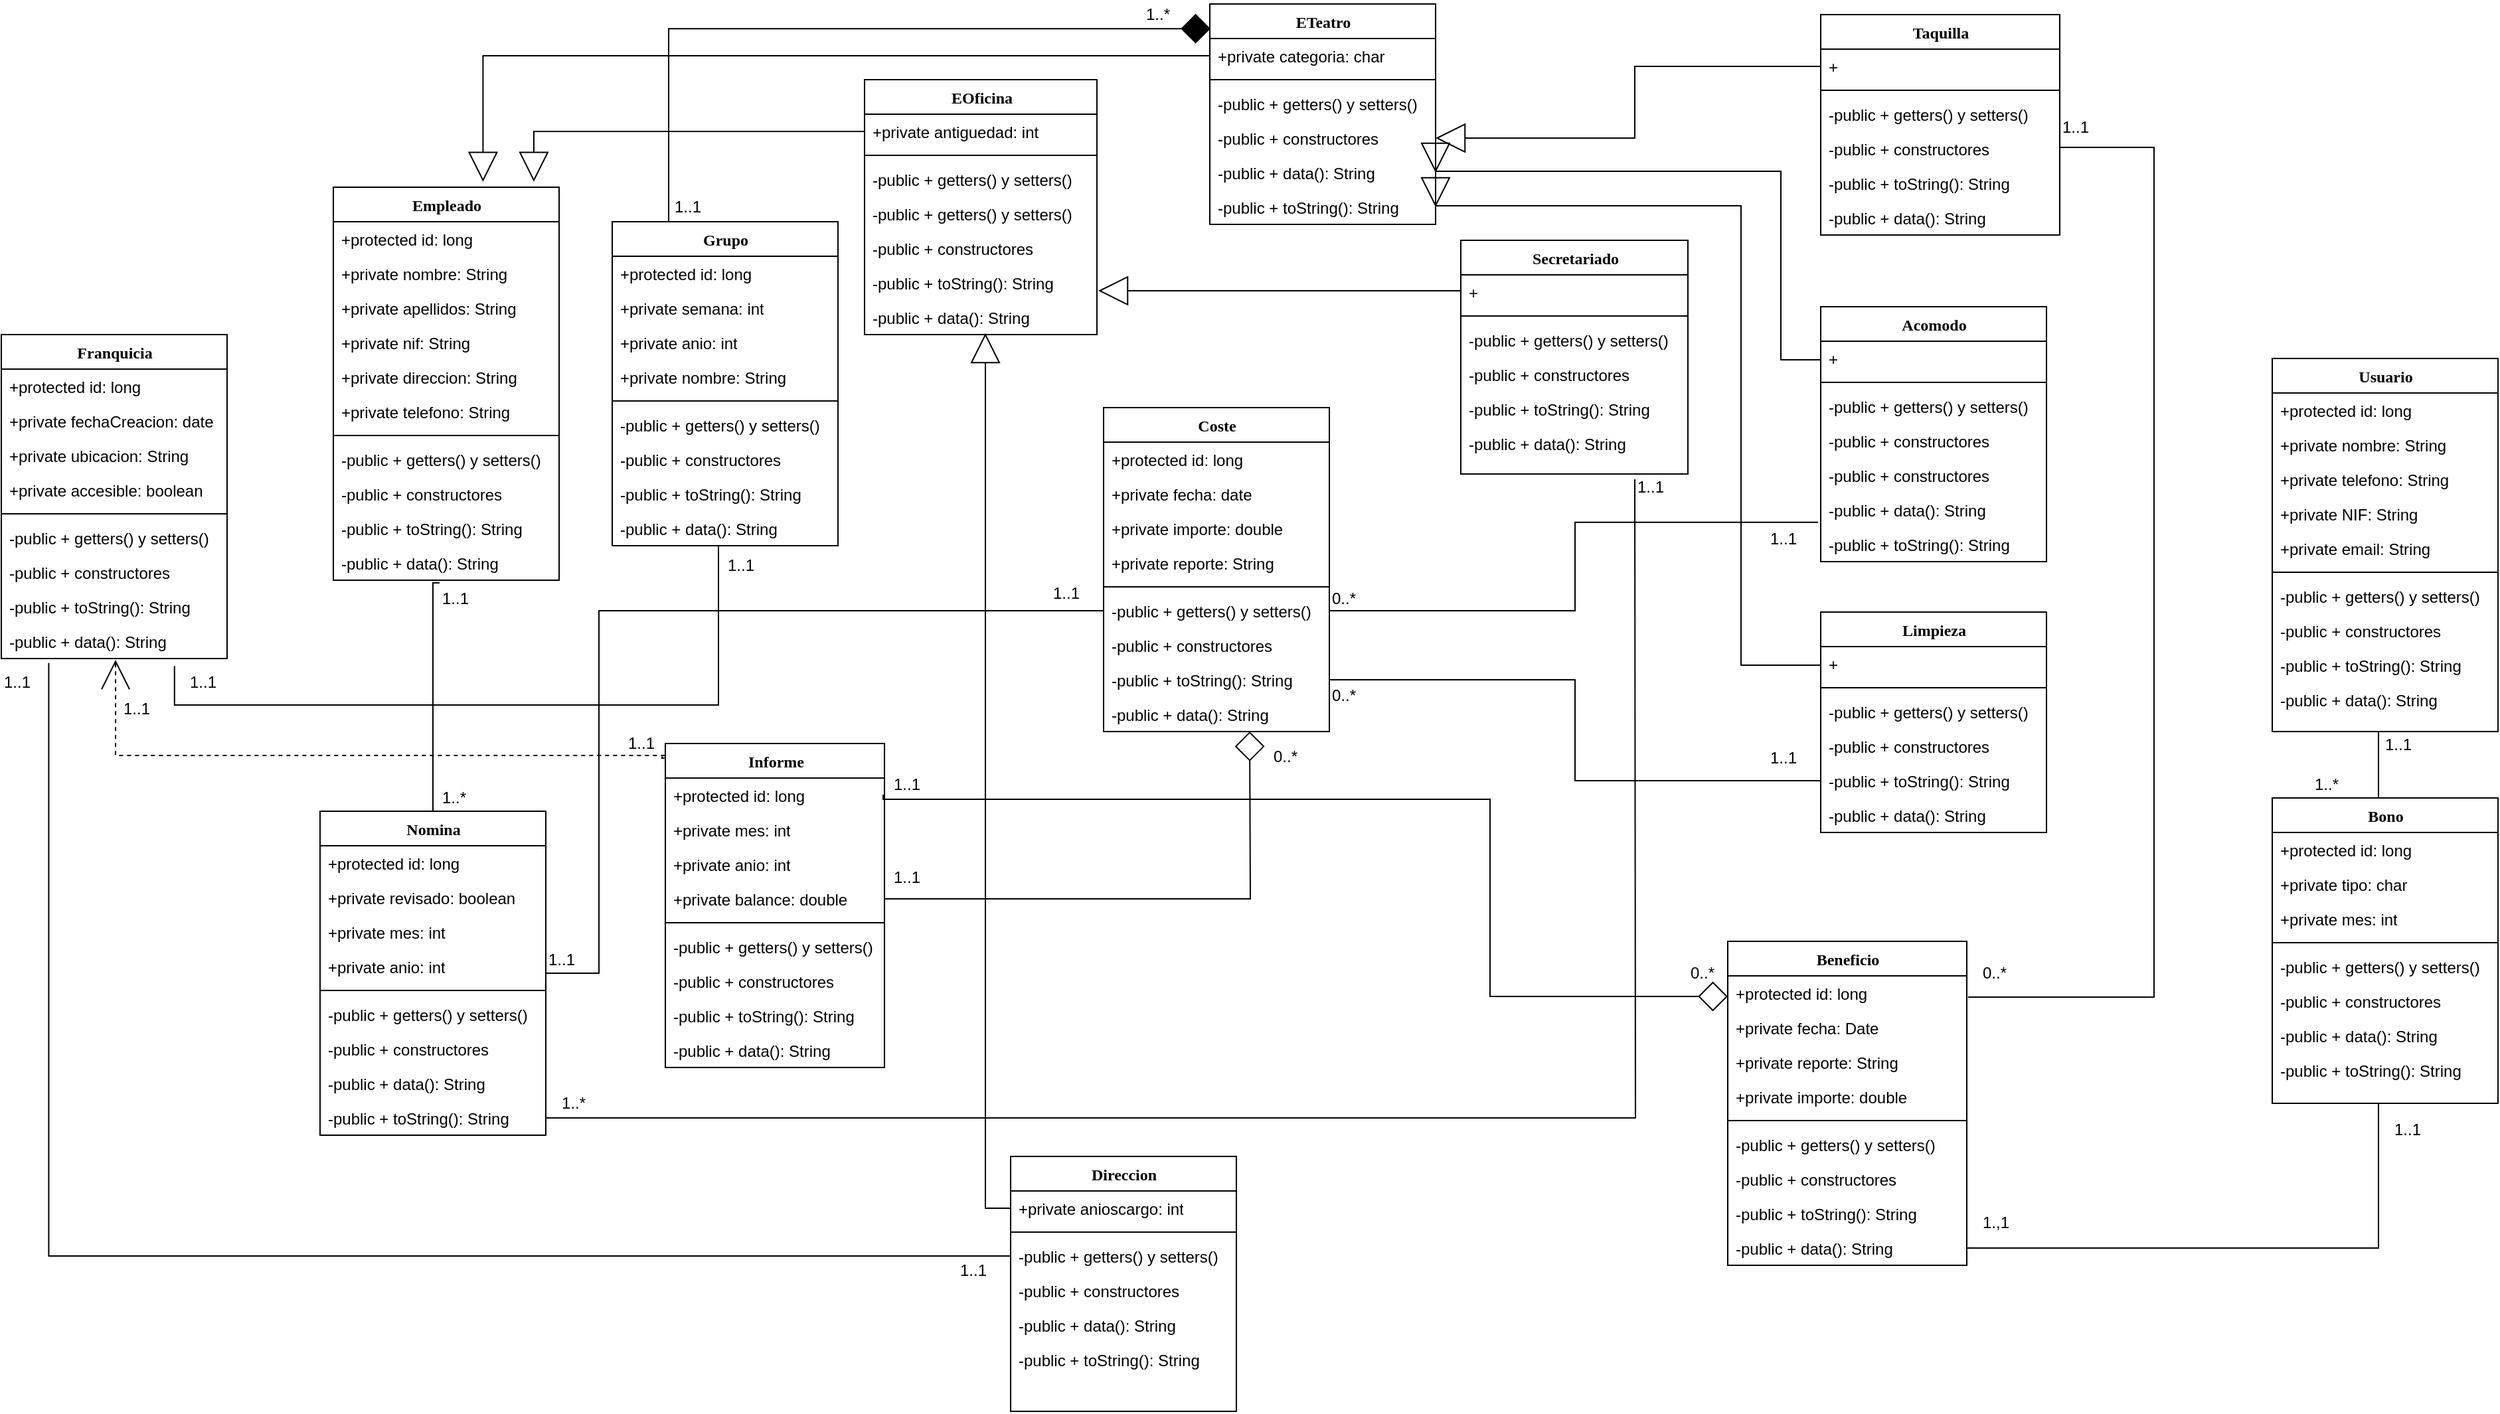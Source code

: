 <mxfile version="12.2.0" pages="1"><diagram name="Page-1" id="9f46799a-70d6-7492-0946-bef42562c5a5"><mxGraphModel dx="2011" dy="1069" grid="1" gridSize="10" guides="1" tooltips="1" connect="1" arrows="1" fold="1" page="1" pageScale="1" pageWidth="1100" pageHeight="850" background="#ffffff" math="0" shadow="0"><root><mxCell id="0"/><mxCell id="1" parent="0"/><mxCell id="78961159f06e98e8-17" value="Franquicia" style="swimlane;html=1;fontStyle=1;align=center;verticalAlign=top;childLayout=stackLayout;horizontal=1;startSize=26;horizontalStack=0;resizeParent=1;resizeLast=0;collapsible=1;marginBottom=0;swimlaneFillColor=#ffffff;rounded=0;shadow=0;comic=0;labelBackgroundColor=none;strokeColor=#000000;strokeWidth=1;fillColor=none;fontFamily=Verdana;fontSize=12;fontColor=#000000;" parent="1" vertex="1"><mxGeometry x="70" y="261" width="170" height="244" as="geometry"/></mxCell><mxCell id="78961159f06e98e8-21" value="+protected id: long" style="text;html=1;strokeColor=none;fillColor=none;align=left;verticalAlign=top;spacingLeft=4;spacingRight=4;whiteSpace=wrap;overflow=hidden;rotatable=0;points=[[0,0.5],[1,0.5]];portConstraint=eastwest;" parent="78961159f06e98e8-17" vertex="1"><mxGeometry y="26" width="170" height="26" as="geometry"/></mxCell><mxCell id="78961159f06e98e8-23" value="+private&amp;nbsp;fechaCreacion: date" style="text;html=1;strokeColor=none;fillColor=none;align=left;verticalAlign=top;spacingLeft=4;spacingRight=4;whiteSpace=wrap;overflow=hidden;rotatable=0;points=[[0,0.5],[1,0.5]];portConstraint=eastwest;" parent="78961159f06e98e8-17" vertex="1"><mxGeometry y="52" width="170" height="26" as="geometry"/></mxCell><mxCell id="78961159f06e98e8-25" value="+private&amp;nbsp;ubicacion: String" style="text;html=1;strokeColor=none;fillColor=none;align=left;verticalAlign=top;spacingLeft=4;spacingRight=4;whiteSpace=wrap;overflow=hidden;rotatable=0;points=[[0,0.5],[1,0.5]];portConstraint=eastwest;" parent="78961159f06e98e8-17" vertex="1"><mxGeometry y="78" width="170" height="26" as="geometry"/></mxCell><mxCell id="78961159f06e98e8-26" value="+private accesible: boolean" style="text;html=1;strokeColor=none;fillColor=none;align=left;verticalAlign=top;spacingLeft=4;spacingRight=4;whiteSpace=wrap;overflow=hidden;rotatable=0;points=[[0,0.5],[1,0.5]];portConstraint=eastwest;" parent="78961159f06e98e8-17" vertex="1"><mxGeometry y="104" width="170" height="26" as="geometry"/></mxCell><mxCell id="sjcXNxR0ZW1-1LhW2V-0-17" value="" style="line;strokeWidth=1;html=1;" parent="78961159f06e98e8-17" vertex="1"><mxGeometry y="130" width="170" height="10" as="geometry"/></mxCell><mxCell id="sjcXNxR0ZW1-1LhW2V-0-20" value="-public + getters() y setters()" style="text;html=1;strokeColor=none;fillColor=none;align=left;verticalAlign=top;spacingLeft=4;spacingRight=4;whiteSpace=wrap;overflow=hidden;rotatable=0;points=[[0,0.5],[1,0.5]];portConstraint=eastwest;" parent="78961159f06e98e8-17" vertex="1"><mxGeometry y="140" width="170" height="26" as="geometry"/></mxCell><mxCell id="sjcXNxR0ZW1-1LhW2V-0-62" value="-public + constructores" style="text;html=1;strokeColor=none;fillColor=none;align=left;verticalAlign=top;spacingLeft=4;spacingRight=4;whiteSpace=wrap;overflow=hidden;rotatable=0;points=[[0,0.5],[1,0.5]];portConstraint=eastwest;" parent="78961159f06e98e8-17" vertex="1"><mxGeometry y="166" width="170" height="26" as="geometry"/></mxCell><mxCell id="sjcXNxR0ZW1-1LhW2V-0-63" value="-public + toString(): String" style="text;html=1;strokeColor=none;fillColor=none;align=left;verticalAlign=top;spacingLeft=4;spacingRight=4;whiteSpace=wrap;overflow=hidden;rotatable=0;points=[[0,0.5],[1,0.5]];portConstraint=eastwest;" parent="78961159f06e98e8-17" vertex="1"><mxGeometry y="192" width="170" height="26" as="geometry"/></mxCell><mxCell id="sjcXNxR0ZW1-1LhW2V-0-64" value="-public + data(): String" style="text;html=1;strokeColor=none;fillColor=none;align=left;verticalAlign=top;spacingLeft=4;spacingRight=4;whiteSpace=wrap;overflow=hidden;rotatable=0;points=[[0,0.5],[1,0.5]];portConstraint=eastwest;" parent="78961159f06e98e8-17" vertex="1"><mxGeometry y="218" width="170" height="26" as="geometry"/></mxCell><mxCell id="78961159f06e98e8-43" value="Empleado" style="swimlane;html=1;fontStyle=1;align=center;verticalAlign=top;childLayout=stackLayout;horizontal=1;startSize=26;horizontalStack=0;resizeParent=1;resizeLast=0;collapsible=1;marginBottom=0;swimlaneFillColor=#ffffff;rounded=0;shadow=0;comic=0;labelBackgroundColor=none;strokeColor=#000000;strokeWidth=1;fillColor=none;fontFamily=Verdana;fontSize=12;fontColor=#000000;" parent="1" vertex="1"><mxGeometry x="320" y="150" width="170" height="296" as="geometry"/></mxCell><mxCell id="78961159f06e98e8-44" value="+protected id: long" style="text;html=1;strokeColor=none;fillColor=none;align=left;verticalAlign=top;spacingLeft=4;spacingRight=4;whiteSpace=wrap;overflow=hidden;rotatable=0;points=[[0,0.5],[1,0.5]];portConstraint=eastwest;" parent="78961159f06e98e8-43" vertex="1"><mxGeometry y="26" width="170" height="26" as="geometry"/></mxCell><mxCell id="78961159f06e98e8-45" value="+private&amp;nbsp;nombre: String" style="text;html=1;strokeColor=none;fillColor=none;align=left;verticalAlign=top;spacingLeft=4;spacingRight=4;whiteSpace=wrap;overflow=hidden;rotatable=0;points=[[0,0.5],[1,0.5]];portConstraint=eastwest;" parent="78961159f06e98e8-43" vertex="1"><mxGeometry y="52" width="170" height="26" as="geometry"/></mxCell><mxCell id="78961159f06e98e8-49" value="+private&amp;nbsp;apellidos: String" style="text;html=1;strokeColor=none;fillColor=none;align=left;verticalAlign=top;spacingLeft=4;spacingRight=4;whiteSpace=wrap;overflow=hidden;rotatable=0;points=[[0,0.5],[1,0.5]];portConstraint=eastwest;" parent="78961159f06e98e8-43" vertex="1"><mxGeometry y="78" width="170" height="26" as="geometry"/></mxCell><mxCell id="78961159f06e98e8-50" value="+private&amp;nbsp;nif: String" style="text;html=1;strokeColor=none;fillColor=none;align=left;verticalAlign=top;spacingLeft=4;spacingRight=4;whiteSpace=wrap;overflow=hidden;rotatable=0;points=[[0,0.5],[1,0.5]];portConstraint=eastwest;" parent="78961159f06e98e8-43" vertex="1"><mxGeometry y="104" width="170" height="26" as="geometry"/></mxCell><mxCell id="SFEMNgz2yrNSmXPg0bKb-1" value="+private&amp;nbsp;direccion: String" style="text;html=1;strokeColor=none;fillColor=none;align=left;verticalAlign=top;spacingLeft=4;spacingRight=4;whiteSpace=wrap;overflow=hidden;rotatable=0;points=[[0,0.5],[1,0.5]];portConstraint=eastwest;" parent="78961159f06e98e8-43" vertex="1"><mxGeometry y="130" width="170" height="26" as="geometry"/></mxCell><mxCell id="78961159f06e98e8-52" value="+private&amp;nbsp;telefono: String" style="text;html=1;strokeColor=none;fillColor=none;align=left;verticalAlign=top;spacingLeft=4;spacingRight=4;whiteSpace=wrap;overflow=hidden;rotatable=0;points=[[0,0.5],[1,0.5]];portConstraint=eastwest;" parent="78961159f06e98e8-43" vertex="1"><mxGeometry y="156" width="170" height="26" as="geometry"/></mxCell><mxCell id="sjcXNxR0ZW1-1LhW2V-0-16" value="" style="line;strokeWidth=1;html=1;" parent="78961159f06e98e8-43" vertex="1"><mxGeometry y="182" width="170" height="10" as="geometry"/></mxCell><mxCell id="sjcXNxR0ZW1-1LhW2V-0-1" value="-public + getters() y setters()" style="text;html=1;strokeColor=none;fillColor=none;align=left;verticalAlign=top;spacingLeft=4;spacingRight=4;whiteSpace=wrap;overflow=hidden;rotatable=0;points=[[0,0.5],[1,0.5]];portConstraint=eastwest;" parent="78961159f06e98e8-43" vertex="1"><mxGeometry y="192" width="170" height="26" as="geometry"/></mxCell><mxCell id="sjcXNxR0ZW1-1LhW2V-0-66" value="-public + constructores" style="text;html=1;strokeColor=none;fillColor=none;align=left;verticalAlign=top;spacingLeft=4;spacingRight=4;whiteSpace=wrap;overflow=hidden;rotatable=0;points=[[0,0.5],[1,0.5]];portConstraint=eastwest;" parent="78961159f06e98e8-43" vertex="1"><mxGeometry y="218" width="170" height="26" as="geometry"/></mxCell><mxCell id="sjcXNxR0ZW1-1LhW2V-0-67" value="-public + toString(): String" style="text;html=1;strokeColor=none;fillColor=none;align=left;verticalAlign=top;spacingLeft=4;spacingRight=4;whiteSpace=wrap;overflow=hidden;rotatable=0;points=[[0,0.5],[1,0.5]];portConstraint=eastwest;" parent="78961159f06e98e8-43" vertex="1"><mxGeometry y="244" width="170" height="26" as="geometry"/></mxCell><mxCell id="sjcXNxR0ZW1-1LhW2V-0-68" value="-public + data(): String" style="text;html=1;strokeColor=none;fillColor=none;align=left;verticalAlign=top;spacingLeft=4;spacingRight=4;whiteSpace=wrap;overflow=hidden;rotatable=0;points=[[0,0.5],[1,0.5]];portConstraint=eastwest;" parent="78961159f06e98e8-43" vertex="1"><mxGeometry y="270" width="170" height="26" as="geometry"/></mxCell><mxCell id="78961159f06e98e8-82" value="EOficina" style="swimlane;html=1;fontStyle=1;align=center;verticalAlign=top;childLayout=stackLayout;horizontal=1;startSize=26;horizontalStack=0;resizeParent=1;resizeLast=0;collapsible=1;marginBottom=0;swimlaneFillColor=#ffffff;rounded=0;shadow=0;comic=0;labelBackgroundColor=none;strokeColor=#000000;strokeWidth=1;fillColor=none;fontFamily=Verdana;fontSize=12;fontColor=#000000;" parent="1" vertex="1"><mxGeometry x="720" y="69" width="175" height="192" as="geometry"/></mxCell><mxCell id="78961159f06e98e8-83" value="+private antiguedad: int" style="text;html=1;strokeColor=none;fillColor=none;align=left;verticalAlign=top;spacingLeft=4;spacingRight=4;whiteSpace=wrap;overflow=hidden;rotatable=0;points=[[0,0.5],[1,0.5]];portConstraint=eastwest;" parent="78961159f06e98e8-82" vertex="1"><mxGeometry y="26" width="175" height="26" as="geometry"/></mxCell><mxCell id="sjcXNxR0ZW1-1LhW2V-0-49" value="" style="line;strokeWidth=1;html=1;" parent="78961159f06e98e8-82" vertex="1"><mxGeometry y="52" width="175" height="10" as="geometry"/></mxCell><mxCell id="HitzUS-AuslctFsgKyCu-5" value="-public + getters() y setters()" style="text;html=1;strokeColor=none;fillColor=none;align=left;verticalAlign=top;spacingLeft=4;spacingRight=4;whiteSpace=wrap;overflow=hidden;rotatable=0;points=[[0,0.5],[1,0.5]];portConstraint=eastwest;" parent="78961159f06e98e8-82" vertex="1"><mxGeometry y="62" width="175" height="26" as="geometry"/></mxCell><mxCell id="sjcXNxR0ZW1-1LhW2V-0-3" value="-public + getters() y setters()" style="text;html=1;strokeColor=none;fillColor=none;align=left;verticalAlign=top;spacingLeft=4;spacingRight=4;whiteSpace=wrap;overflow=hidden;rotatable=0;points=[[0,0.5],[1,0.5]];portConstraint=eastwest;" parent="78961159f06e98e8-82" vertex="1"><mxGeometry y="88" width="175" height="26" as="geometry"/></mxCell><mxCell id="sjcXNxR0ZW1-1LhW2V-0-69" value="-public + constructores" style="text;html=1;strokeColor=none;fillColor=none;align=left;verticalAlign=top;spacingLeft=4;spacingRight=4;whiteSpace=wrap;overflow=hidden;rotatable=0;points=[[0,0.5],[1,0.5]];portConstraint=eastwest;" parent="78961159f06e98e8-82" vertex="1"><mxGeometry y="114" width="175" height="26" as="geometry"/></mxCell><mxCell id="sjcXNxR0ZW1-1LhW2V-0-70" value="-public + toString(): String" style="text;html=1;strokeColor=none;fillColor=none;align=left;verticalAlign=top;spacingLeft=4;spacingRight=4;whiteSpace=wrap;overflow=hidden;rotatable=0;points=[[0,0.5],[1,0.5]];portConstraint=eastwest;" parent="78961159f06e98e8-82" vertex="1"><mxGeometry y="140" width="175" height="26" as="geometry"/></mxCell><mxCell id="sjcXNxR0ZW1-1LhW2V-0-71" value="-public + data(): String" style="text;html=1;strokeColor=none;fillColor=none;align=left;verticalAlign=top;spacingLeft=4;spacingRight=4;whiteSpace=wrap;overflow=hidden;rotatable=0;points=[[0,0.5],[1,0.5]];portConstraint=eastwest;" parent="78961159f06e98e8-82" vertex="1"><mxGeometry y="166" width="175" height="26" as="geometry"/></mxCell><mxCell id="78961159f06e98e8-108" value="ETeatro" style="swimlane;html=1;fontStyle=1;align=center;verticalAlign=top;childLayout=stackLayout;horizontal=1;startSize=26;horizontalStack=0;resizeParent=1;resizeLast=0;collapsible=1;marginBottom=0;swimlaneFillColor=#ffffff;rounded=0;shadow=0;comic=0;labelBackgroundColor=none;strokeColor=#000000;strokeWidth=1;fillColor=none;fontFamily=Verdana;fontSize=12;fontColor=#000000;" parent="1" vertex="1"><mxGeometry x="980" y="12" width="170" height="166" as="geometry"/></mxCell><mxCell id="78961159f06e98e8-109" value="+private categoria: char" style="text;html=1;strokeColor=none;fillColor=none;align=left;verticalAlign=top;spacingLeft=4;spacingRight=4;whiteSpace=wrap;overflow=hidden;rotatable=0;points=[[0,0.5],[1,0.5]];portConstraint=eastwest;" parent="78961159f06e98e8-108" vertex="1"><mxGeometry y="26" width="170" height="26" as="geometry"/></mxCell><mxCell id="sjcXNxR0ZW1-1LhW2V-0-47" value="" style="line;strokeWidth=1;html=1;" parent="78961159f06e98e8-108" vertex="1"><mxGeometry y="52" width="170" height="10" as="geometry"/></mxCell><mxCell id="sjcXNxR0ZW1-1LhW2V-0-31" value="-public + getters() y setters()" style="text;html=1;strokeColor=none;fillColor=none;align=left;verticalAlign=top;spacingLeft=4;spacingRight=4;whiteSpace=wrap;overflow=hidden;rotatable=0;points=[[0,0.5],[1,0.5]];portConstraint=eastwest;" parent="78961159f06e98e8-108" vertex="1"><mxGeometry y="62" width="170" height="26" as="geometry"/></mxCell><mxCell id="sjcXNxR0ZW1-1LhW2V-0-108" value="-public + constructores" style="text;html=1;strokeColor=none;fillColor=none;align=left;verticalAlign=top;spacingLeft=4;spacingRight=4;whiteSpace=wrap;overflow=hidden;rotatable=0;points=[[0,0.5],[1,0.5]];portConstraint=eastwest;" parent="78961159f06e98e8-108" vertex="1"><mxGeometry y="88" width="170" height="26" as="geometry"/></mxCell><mxCell id="sjcXNxR0ZW1-1LhW2V-0-110" value="-public + data(): String" style="text;html=1;strokeColor=none;fillColor=none;align=left;verticalAlign=top;spacingLeft=4;spacingRight=4;whiteSpace=wrap;overflow=hidden;rotatable=0;points=[[0,0.5],[1,0.5]];portConstraint=eastwest;" parent="78961159f06e98e8-108" vertex="1"><mxGeometry y="114" width="170" height="26" as="geometry"/></mxCell><mxCell id="sjcXNxR0ZW1-1LhW2V-0-109" value="-public + toString(): String" style="text;html=1;strokeColor=none;fillColor=none;align=left;verticalAlign=top;spacingLeft=4;spacingRight=4;whiteSpace=wrap;overflow=hidden;rotatable=0;points=[[0,0.5],[1,0.5]];portConstraint=eastwest;" parent="78961159f06e98e8-108" vertex="1"><mxGeometry y="140" width="170" height="26" as="geometry"/></mxCell><mxCell id="SFEMNgz2yrNSmXPg0bKb-12" value="Taquilla" style="swimlane;html=1;fontStyle=1;align=center;verticalAlign=top;childLayout=stackLayout;horizontal=1;startSize=26;horizontalStack=0;resizeParent=1;resizeLast=0;collapsible=1;marginBottom=0;swimlaneFillColor=#ffffff;rounded=0;shadow=0;comic=0;labelBackgroundColor=none;strokeColor=#000000;strokeWidth=1;fillColor=none;fontFamily=Verdana;fontSize=12;fontColor=#000000;" parent="1" vertex="1"><mxGeometry x="1440" y="20" width="180" height="166" as="geometry"/></mxCell><mxCell id="SFEMNgz2yrNSmXPg0bKb-16" value="+" style="text;html=1;strokeColor=none;fillColor=none;align=left;verticalAlign=top;spacingLeft=4;spacingRight=4;whiteSpace=wrap;overflow=hidden;rotatable=0;points=[[0,0.5],[1,0.5]];portConstraint=eastwest;" parent="SFEMNgz2yrNSmXPg0bKb-12" vertex="1"><mxGeometry y="26" width="180" height="26" as="geometry"/></mxCell><mxCell id="sjcXNxR0ZW1-1LhW2V-0-46" value="" style="line;strokeWidth=1;html=1;" parent="SFEMNgz2yrNSmXPg0bKb-12" vertex="1"><mxGeometry y="52" width="180" height="10" as="geometry"/></mxCell><mxCell id="sjcXNxR0ZW1-1LhW2V-0-32" value="-public + getters() y setters()" style="text;html=1;strokeColor=none;fillColor=none;align=left;verticalAlign=top;spacingLeft=4;spacingRight=4;whiteSpace=wrap;overflow=hidden;rotatable=0;points=[[0,0.5],[1,0.5]];portConstraint=eastwest;" parent="SFEMNgz2yrNSmXPg0bKb-12" vertex="1"><mxGeometry y="62" width="180" height="26" as="geometry"/></mxCell><mxCell id="sjcXNxR0ZW1-1LhW2V-0-111" value="-public + constructores" style="text;html=1;strokeColor=none;fillColor=none;align=left;verticalAlign=top;spacingLeft=4;spacingRight=4;whiteSpace=wrap;overflow=hidden;rotatable=0;points=[[0,0.5],[1,0.5]];portConstraint=eastwest;" parent="SFEMNgz2yrNSmXPg0bKb-12" vertex="1"><mxGeometry y="88" width="180" height="26" as="geometry"/></mxCell><mxCell id="sjcXNxR0ZW1-1LhW2V-0-112" value="-public + toString(): String" style="text;html=1;strokeColor=none;fillColor=none;align=left;verticalAlign=top;spacingLeft=4;spacingRight=4;whiteSpace=wrap;overflow=hidden;rotatable=0;points=[[0,0.5],[1,0.5]];portConstraint=eastwest;" parent="SFEMNgz2yrNSmXPg0bKb-12" vertex="1"><mxGeometry y="114" width="180" height="26" as="geometry"/></mxCell><mxCell id="sjcXNxR0ZW1-1LhW2V-0-113" value="-public + data(): String" style="text;html=1;strokeColor=none;fillColor=none;align=left;verticalAlign=top;spacingLeft=4;spacingRight=4;whiteSpace=wrap;overflow=hidden;rotatable=0;points=[[0,0.5],[1,0.5]];portConstraint=eastwest;" parent="SFEMNgz2yrNSmXPg0bKb-12" vertex="1"><mxGeometry y="140" width="180" height="26" as="geometry"/></mxCell><mxCell id="SFEMNgz2yrNSmXPg0bKb-17" value="Acomodo" style="swimlane;html=1;fontStyle=1;align=center;verticalAlign=top;childLayout=stackLayout;horizontal=1;startSize=26;horizontalStack=0;resizeParent=1;resizeLast=0;collapsible=1;marginBottom=0;swimlaneFillColor=#ffffff;rounded=0;shadow=0;comic=0;labelBackgroundColor=none;strokeColor=#000000;strokeWidth=1;fillColor=none;fontFamily=Verdana;fontSize=12;fontColor=#000000;" parent="1" vertex="1"><mxGeometry x="1440" y="240" width="170" height="192" as="geometry"/></mxCell><mxCell id="SFEMNgz2yrNSmXPg0bKb-18" value="+&amp;nbsp;" style="text;html=1;strokeColor=none;fillColor=none;align=left;verticalAlign=top;spacingLeft=4;spacingRight=4;whiteSpace=wrap;overflow=hidden;rotatable=0;points=[[0,0.5],[1,0.5]];portConstraint=eastwest;" parent="SFEMNgz2yrNSmXPg0bKb-17" vertex="1"><mxGeometry y="26" width="170" height="26" as="geometry"/></mxCell><mxCell id="sjcXNxR0ZW1-1LhW2V-0-45" value="" style="line;strokeWidth=1;html=1;" parent="SFEMNgz2yrNSmXPg0bKb-17" vertex="1"><mxGeometry y="52" width="170" height="10" as="geometry"/></mxCell><mxCell id="sjcXNxR0ZW1-1LhW2V-0-33" value="-public + getters() y setters()" style="text;html=1;strokeColor=none;fillColor=none;align=left;verticalAlign=top;spacingLeft=4;spacingRight=4;whiteSpace=wrap;overflow=hidden;rotatable=0;points=[[0,0.5],[1,0.5]];portConstraint=eastwest;" parent="SFEMNgz2yrNSmXPg0bKb-17" vertex="1"><mxGeometry y="62" width="170" height="26" as="geometry"/></mxCell><mxCell id="HitzUS-AuslctFsgKyCu-33" value="-public + constructores" style="text;html=1;strokeColor=none;fillColor=none;align=left;verticalAlign=top;spacingLeft=4;spacingRight=4;whiteSpace=wrap;overflow=hidden;rotatable=0;points=[[0,0.5],[1,0.5]];portConstraint=eastwest;" parent="SFEMNgz2yrNSmXPg0bKb-17" vertex="1"><mxGeometry y="88" width="170" height="26" as="geometry"/></mxCell><mxCell id="sjcXNxR0ZW1-1LhW2V-0-105" value="-public + constructores" style="text;html=1;strokeColor=none;fillColor=none;align=left;verticalAlign=top;spacingLeft=4;spacingRight=4;whiteSpace=wrap;overflow=hidden;rotatable=0;points=[[0,0.5],[1,0.5]];portConstraint=eastwest;" parent="SFEMNgz2yrNSmXPg0bKb-17" vertex="1"><mxGeometry y="114" width="170" height="26" as="geometry"/></mxCell><mxCell id="sjcXNxR0ZW1-1LhW2V-0-107" value="-public + data(): String" style="text;html=1;strokeColor=none;fillColor=none;align=left;verticalAlign=top;spacingLeft=4;spacingRight=4;whiteSpace=wrap;overflow=hidden;rotatable=0;points=[[0,0.5],[1,0.5]];portConstraint=eastwest;" parent="SFEMNgz2yrNSmXPg0bKb-17" vertex="1"><mxGeometry y="140" width="170" height="26" as="geometry"/></mxCell><mxCell id="sjcXNxR0ZW1-1LhW2V-0-106" value="-public + toString(): String" style="text;html=1;strokeColor=none;fillColor=none;align=left;verticalAlign=top;spacingLeft=4;spacingRight=4;whiteSpace=wrap;overflow=hidden;rotatable=0;points=[[0,0.5],[1,0.5]];portConstraint=eastwest;" parent="SFEMNgz2yrNSmXPg0bKb-17" vertex="1"><mxGeometry y="166" width="170" height="26" as="geometry"/></mxCell><mxCell id="SFEMNgz2yrNSmXPg0bKb-22" value="Limpieza" style="swimlane;html=1;fontStyle=1;align=center;verticalAlign=top;childLayout=stackLayout;horizontal=1;startSize=26;horizontalStack=0;resizeParent=1;resizeLast=0;collapsible=1;marginBottom=0;swimlaneFillColor=#ffffff;rounded=0;shadow=0;comic=0;labelBackgroundColor=none;strokeColor=#000000;strokeWidth=1;fillColor=none;fontFamily=Verdana;fontSize=12;fontColor=#000000;" parent="1" vertex="1"><mxGeometry x="1440" y="470" width="170" height="166" as="geometry"/></mxCell><mxCell id="SFEMNgz2yrNSmXPg0bKb-23" value="+" style="text;html=1;strokeColor=none;fillColor=none;align=left;verticalAlign=top;spacingLeft=4;spacingRight=4;whiteSpace=wrap;overflow=hidden;rotatable=0;points=[[0,0.5],[1,0.5]];portConstraint=eastwest;" parent="SFEMNgz2yrNSmXPg0bKb-22" vertex="1"><mxGeometry y="26" width="170" height="26" as="geometry"/></mxCell><mxCell id="sjcXNxR0ZW1-1LhW2V-0-50" value="" style="line;strokeWidth=1;html=1;" parent="SFEMNgz2yrNSmXPg0bKb-22" vertex="1"><mxGeometry y="52" width="170" height="10" as="geometry"/></mxCell><mxCell id="sjcXNxR0ZW1-1LhW2V-0-34" value="-public + getters() y setters()" style="text;html=1;strokeColor=none;fillColor=none;align=left;verticalAlign=top;spacingLeft=4;spacingRight=4;whiteSpace=wrap;overflow=hidden;rotatable=0;points=[[0,0.5],[1,0.5]];portConstraint=eastwest;" parent="SFEMNgz2yrNSmXPg0bKb-22" vertex="1"><mxGeometry y="62" width="170" height="26" as="geometry"/></mxCell><mxCell id="sjcXNxR0ZW1-1LhW2V-0-102" value="-public + constructores" style="text;html=1;strokeColor=none;fillColor=none;align=left;verticalAlign=top;spacingLeft=4;spacingRight=4;whiteSpace=wrap;overflow=hidden;rotatable=0;points=[[0,0.5],[1,0.5]];portConstraint=eastwest;" parent="SFEMNgz2yrNSmXPg0bKb-22" vertex="1"><mxGeometry y="88" width="170" height="26" as="geometry"/></mxCell><mxCell id="sjcXNxR0ZW1-1LhW2V-0-103" value="-public + toString(): String" style="text;html=1;strokeColor=none;fillColor=none;align=left;verticalAlign=top;spacingLeft=4;spacingRight=4;whiteSpace=wrap;overflow=hidden;rotatable=0;points=[[0,0.5],[1,0.5]];portConstraint=eastwest;" parent="SFEMNgz2yrNSmXPg0bKb-22" vertex="1"><mxGeometry y="114" width="170" height="26" as="geometry"/></mxCell><mxCell id="sjcXNxR0ZW1-1LhW2V-0-104" value="-public + data(): String" style="text;html=1;strokeColor=none;fillColor=none;align=left;verticalAlign=top;spacingLeft=4;spacingRight=4;whiteSpace=wrap;overflow=hidden;rotatable=0;points=[[0,0.5],[1,0.5]];portConstraint=eastwest;" parent="SFEMNgz2yrNSmXPg0bKb-22" vertex="1"><mxGeometry y="140" width="170" height="26" as="geometry"/></mxCell><mxCell id="SFEMNgz2yrNSmXPg0bKb-36" value="&lt;span style=&quot;font-family: &amp;#34;helvetica&amp;#34; , &amp;#34;arial&amp;#34; , sans-serif ; font-size: 0px&quot;&gt;%3CmxGraphModel%3E%3Croot%3E%3CmxCell%20id%3D%220%22%2F%3E%3CmxCell%20id%3D%221%22%20parent%3D%220%22%2F%3E%3CmxCell%20id%3D%222%22%20value%3D%22Taquillero%22%20style%3D%22swimlane%3Bhtml%3D1%3BfontStyle%3D1%3Balign%3Dcenter%3BverticalAlign%3Dtop%3BchildLayout%3DstackLayout%3Bhorizontal%3D1%3BstartSize%3D26%3BhorizontalStack%3D0%3BresizeParent%3D1%3BresizeLast%3D0%3Bcollapsible%3D1%3BmarginBottom%3D0%3BswimlaneFillColor%3D%23ffffff%3Brounded%3D0%3Bshadow%3D0%3Bcomic%3D0%3BlabelBackgroundColor%3Dnone%3BstrokeColor%3D%23000000%3BstrokeWidth%3D1%3BfillColor%3Dnone%3BfontFamily%3DVerdana%3BfontSize%3D12%3BfontColor%3D%23000000%3B%22%20vertex%3D%221%22%20parent%3D%221%22%3E%3CmxGeometry%20x%3D%221320%22%20y%3D%2240%22%20width%3D%22140%22%20height%3D%22147%22%20as%3D%22geometry%22%2F%3E%3C%2FmxCell%3E%3CmxCell%20id%3D%223%22%20value%3D%22%2B%20method(type)%3A%20type%22%20style%3D%22text%3Bhtml%3D1%3BstrokeColor%3Dnone%3BfillColor%3Dnone%3Balign%3Dleft%3BverticalAlign%3Dtop%3BspacingLeft%3D4%3BspacingRight%3D4%3BwhiteSpace%3Dwrap%3Boverflow%3Dhidden%3Brotatable%3D0%3Bpoints%3D%5B%5B0%2C0.5%5D%2C%5B1%2C0.5%5D%5D%3BportConstraint%3Deastwest%3B%22%20vertex%3D%221%22%20parent%3D%222%22%3E%3CmxGeometry%20y%3D%2226%22%20width%3D%22140%22%20height%3D%2226%22%20as%3D%22geometry%22%2F%3E%3C%2FmxCell%3E%3CmxCell%20id%3D%224%22%20value%3D%22Acomodador%22%20style%3D%22swimlane%3Bhtml%3D1%3BfontStyle%3D1%3Balign%3Dcenter%3BverticalAlign%3Dtop%3BchildLayout%3DstackLayout%3Bhorizontal%3D1%3BstartSize%3D26%3BhorizontalStack%3D0%3BresizeParent%3D1%3BresizeLast%3D0%3Bcollapsible%3D1%3BmarginBottom%3D0%3BswimlaneFillColor%3D%23ffffff%3Brounded%3D0%3Bshadow%3D0%3Bcomic%3D0%3BlabelBackgroundColor%3Dnone%3BstrokeColor%3D%23000000%3BstrokeWidth%3D1%3BfillColor%3Dnone%3BfontFamily%3DVerdana%3BfontSize%3D12%3BfontColor%3D%23000000%3B%22%20vertex%3D%221%22%20parent%3D%221%22%3E%3CmxGeometry%20x%3D%221280%22%20y%3D%22228.0%22%20width%3D%22160%22%20height%3D%22147%22%20as%3D%22geometry%22%2F%3E%3C%2FmxCell%3E%3CmxCell%20id%3D%225%22%20value%3D%22%2B%20categor%C3%ADa%3A%20char%22%20style%3D%22text%3Bhtml%3D1%3BstrokeColor%3Dnone%3BfillColor%3Dnone%3Balign%3Dleft%3BverticalAlign%3Dtop%3BspacingLeft%3D4%3BspacingRight%3D4%3BwhiteSpace%3Dwrap%3Boverflow%3Dhidden%3Brotatable%3D0%3Bpoints%3D%5B%5B0%2C0.5%5D%2C%5B1%2C0.5%5D%5D%3BportConstraint%3Deastwest%3B%22%20vertex%3D%221%22%20parent%3D%224%22%3E%3CmxGeometry%20y%3D%2226%22%20width%3D%22160%22%20height%3D%2226%22%20as%3D%22geometry%22%2F%3E%3C%2FmxCell%3E%3C%2Froot%3E%3C%2FmxGraphModel%3E&lt;/span&gt;" style="text;html=1;resizable=0;points=[];autosize=1;align=left;verticalAlign=top;spacingTop=-4;" parent="1" vertex="1"><mxGeometry x="1031" y="402" width="20" height="20" as="geometry"/></mxCell><mxCell id="SFEMNgz2yrNSmXPg0bKb-37" value="Secretariado" style="swimlane;html=1;fontStyle=1;align=center;verticalAlign=top;childLayout=stackLayout;horizontal=1;startSize=26;horizontalStack=0;resizeParent=1;resizeLast=0;collapsible=1;marginBottom=0;swimlaneFillColor=#ffffff;rounded=0;shadow=0;comic=0;labelBackgroundColor=none;strokeColor=#000000;strokeWidth=1;fillColor=none;fontFamily=Verdana;fontSize=12;fontColor=#000000;" parent="1" vertex="1"><mxGeometry x="1169" y="190" width="171" height="176" as="geometry"/></mxCell><mxCell id="SFEMNgz2yrNSmXPg0bKb-38" value="+" style="text;html=1;strokeColor=none;fillColor=none;align=left;verticalAlign=top;spacingLeft=4;spacingRight=4;whiteSpace=wrap;overflow=hidden;rotatable=0;points=[[0,0.5],[1,0.5]];portConstraint=eastwest;" parent="SFEMNgz2yrNSmXPg0bKb-37" vertex="1"><mxGeometry y="26" width="171" height="26" as="geometry"/></mxCell><mxCell id="sjcXNxR0ZW1-1LhW2V-0-44" value="" style="line;strokeWidth=1;html=1;" parent="SFEMNgz2yrNSmXPg0bKb-37" vertex="1"><mxGeometry y="52" width="171" height="10" as="geometry"/></mxCell><mxCell id="sjcXNxR0ZW1-1LhW2V-0-36" value="-public + getters() y setters()" style="text;html=1;strokeColor=none;fillColor=none;align=left;verticalAlign=top;spacingLeft=4;spacingRight=4;whiteSpace=wrap;overflow=hidden;rotatable=0;points=[[0,0.5],[1,0.5]];portConstraint=eastwest;" parent="SFEMNgz2yrNSmXPg0bKb-37" vertex="1"><mxGeometry y="62" width="171" height="26" as="geometry"/></mxCell><mxCell id="sjcXNxR0ZW1-1LhW2V-0-81" value="-public + constructores" style="text;html=1;strokeColor=none;fillColor=none;align=left;verticalAlign=top;spacingLeft=4;spacingRight=4;whiteSpace=wrap;overflow=hidden;rotatable=0;points=[[0,0.5],[1,0.5]];portConstraint=eastwest;" parent="SFEMNgz2yrNSmXPg0bKb-37" vertex="1"><mxGeometry y="88" width="171" height="26" as="geometry"/></mxCell><mxCell id="sjcXNxR0ZW1-1LhW2V-0-82" value="-public + toString(): String" style="text;html=1;strokeColor=none;fillColor=none;align=left;verticalAlign=top;spacingLeft=4;spacingRight=4;whiteSpace=wrap;overflow=hidden;rotatable=0;points=[[0,0.5],[1,0.5]];portConstraint=eastwest;" parent="SFEMNgz2yrNSmXPg0bKb-37" vertex="1"><mxGeometry y="114" width="171" height="26" as="geometry"/></mxCell><mxCell id="sjcXNxR0ZW1-1LhW2V-0-83" value="-public + data(): String" style="text;html=1;strokeColor=none;fillColor=none;align=left;verticalAlign=top;spacingLeft=4;spacingRight=4;whiteSpace=wrap;overflow=hidden;rotatable=0;points=[[0,0.5],[1,0.5]];portConstraint=eastwest;" parent="SFEMNgz2yrNSmXPg0bKb-37" vertex="1"><mxGeometry y="140" width="171" height="26" as="geometry"/></mxCell><mxCell id="SFEMNgz2yrNSmXPg0bKb-39" value="Direccion" style="swimlane;html=1;fontStyle=1;align=center;verticalAlign=top;childLayout=stackLayout;horizontal=1;startSize=26;horizontalStack=0;resizeParent=1;resizeLast=0;collapsible=1;marginBottom=0;swimlaneFillColor=#ffffff;rounded=0;shadow=0;comic=0;labelBackgroundColor=none;strokeColor=#000000;strokeWidth=1;fillColor=none;fontFamily=Verdana;fontSize=12;fontColor=#000000;" parent="1" vertex="1"><mxGeometry x="830" y="880" width="170" height="192" as="geometry"/></mxCell><mxCell id="SFEMNgz2yrNSmXPg0bKb-40" value="+private anioscargo: int" style="text;html=1;strokeColor=none;fillColor=none;align=left;verticalAlign=top;spacingLeft=4;spacingRight=4;whiteSpace=wrap;overflow=hidden;rotatable=0;points=[[0,0.5],[1,0.5]];portConstraint=eastwest;" parent="SFEMNgz2yrNSmXPg0bKb-39" vertex="1"><mxGeometry y="26" width="170" height="26" as="geometry"/></mxCell><mxCell id="sjcXNxR0ZW1-1LhW2V-0-18" value="" style="line;strokeWidth=1;html=1;" parent="SFEMNgz2yrNSmXPg0bKb-39" vertex="1"><mxGeometry y="52" width="170" height="10" as="geometry"/></mxCell><mxCell id="sjcXNxR0ZW1-1LhW2V-0-56" value="-public + getters() y setters()" style="text;html=1;strokeColor=none;fillColor=none;align=left;verticalAlign=top;spacingLeft=4;spacingRight=4;whiteSpace=wrap;overflow=hidden;rotatable=0;points=[[0,0.5],[1,0.5]];portConstraint=eastwest;" parent="SFEMNgz2yrNSmXPg0bKb-39" vertex="1"><mxGeometry y="62" width="170" height="26" as="geometry"/></mxCell><mxCell id="sjcXNxR0ZW1-1LhW2V-0-75" value="-public + constructores" style="text;html=1;strokeColor=none;fillColor=none;align=left;verticalAlign=top;spacingLeft=4;spacingRight=4;whiteSpace=wrap;overflow=hidden;rotatable=0;points=[[0,0.5],[1,0.5]];portConstraint=eastwest;" parent="SFEMNgz2yrNSmXPg0bKb-39" vertex="1"><mxGeometry y="88" width="170" height="26" as="geometry"/></mxCell><mxCell id="sjcXNxR0ZW1-1LhW2V-0-77" value="-public + data(): String" style="text;html=1;strokeColor=none;fillColor=none;align=left;verticalAlign=top;spacingLeft=4;spacingRight=4;whiteSpace=wrap;overflow=hidden;rotatable=0;points=[[0,0.5],[1,0.5]];portConstraint=eastwest;" parent="SFEMNgz2yrNSmXPg0bKb-39" vertex="1"><mxGeometry y="114" width="170" height="26" as="geometry"/></mxCell><mxCell id="sjcXNxR0ZW1-1LhW2V-0-76" value="-public + toString(): String" style="text;html=1;strokeColor=none;fillColor=none;align=left;verticalAlign=top;spacingLeft=4;spacingRight=4;whiteSpace=wrap;overflow=hidden;rotatable=0;points=[[0,0.5],[1,0.5]];portConstraint=eastwest;" parent="SFEMNgz2yrNSmXPg0bKb-39" vertex="1"><mxGeometry y="140" width="170" height="26" as="geometry"/></mxCell><mxCell id="SFEMNgz2yrNSmXPg0bKb-43" value="Informe" style="swimlane;html=1;fontStyle=1;align=center;verticalAlign=top;childLayout=stackLayout;horizontal=1;startSize=26;horizontalStack=0;resizeParent=1;resizeLast=0;collapsible=1;marginBottom=0;swimlaneFillColor=#ffffff;rounded=0;shadow=0;comic=0;labelBackgroundColor=none;strokeColor=#000000;strokeWidth=1;fillColor=none;fontFamily=Verdana;fontSize=12;fontColor=#000000;" parent="1" vertex="1"><mxGeometry x="570" y="569" width="165" height="244" as="geometry"/></mxCell><mxCell id="SFEMNgz2yrNSmXPg0bKb-44" value="+protected id: long" style="text;html=1;strokeColor=none;fillColor=none;align=left;verticalAlign=top;spacingLeft=4;spacingRight=4;whiteSpace=wrap;overflow=hidden;rotatable=0;points=[[0,0.5],[1,0.5]];portConstraint=eastwest;" parent="SFEMNgz2yrNSmXPg0bKb-43" vertex="1"><mxGeometry y="26" width="165" height="26" as="geometry"/></mxCell><mxCell id="SFEMNgz2yrNSmXPg0bKb-51" value="+private mes: int" style="text;html=1;strokeColor=none;fillColor=none;align=left;verticalAlign=top;spacingLeft=4;spacingRight=4;whiteSpace=wrap;overflow=hidden;rotatable=0;points=[[0,0.5],[1,0.5]];portConstraint=eastwest;" parent="SFEMNgz2yrNSmXPg0bKb-43" vertex="1"><mxGeometry y="52" width="165" height="26" as="geometry"/></mxCell><mxCell id="SFEMNgz2yrNSmXPg0bKb-52" value="+private anio: int" style="text;html=1;strokeColor=none;fillColor=none;align=left;verticalAlign=top;spacingLeft=4;spacingRight=4;whiteSpace=wrap;overflow=hidden;rotatable=0;points=[[0,0.5],[1,0.5]];portConstraint=eastwest;" parent="SFEMNgz2yrNSmXPg0bKb-43" vertex="1"><mxGeometry y="78" width="165" height="26" as="geometry"/></mxCell><mxCell id="ylH_zOTgc1RDATEI8c0J-7" value="+private balance: double" style="text;html=1;strokeColor=none;fillColor=none;align=left;verticalAlign=top;spacingLeft=4;spacingRight=4;whiteSpace=wrap;overflow=hidden;rotatable=0;points=[[0,0.5],[1,0.5]];portConstraint=eastwest;" parent="SFEMNgz2yrNSmXPg0bKb-43" vertex="1"><mxGeometry y="104" width="165" height="26" as="geometry"/></mxCell><mxCell id="sjcXNxR0ZW1-1LhW2V-0-52" value="" style="line;strokeWidth=1;html=1;" parent="SFEMNgz2yrNSmXPg0bKb-43" vertex="1"><mxGeometry y="130" width="165" height="10" as="geometry"/></mxCell><mxCell id="sjcXNxR0ZW1-1LhW2V-0-60" value="-public + getters() y setters()" style="text;html=1;strokeColor=none;fillColor=none;align=left;verticalAlign=top;spacingLeft=4;spacingRight=4;whiteSpace=wrap;overflow=hidden;rotatable=0;points=[[0,0.5],[1,0.5]];portConstraint=eastwest;" parent="SFEMNgz2yrNSmXPg0bKb-43" vertex="1"><mxGeometry y="140" width="165" height="26" as="geometry"/></mxCell><mxCell id="sjcXNxR0ZW1-1LhW2V-0-93" value="-public + constructores" style="text;html=1;strokeColor=none;fillColor=none;align=left;verticalAlign=top;spacingLeft=4;spacingRight=4;whiteSpace=wrap;overflow=hidden;rotatable=0;points=[[0,0.5],[1,0.5]];portConstraint=eastwest;" parent="SFEMNgz2yrNSmXPg0bKb-43" vertex="1"><mxGeometry y="166" width="165" height="26" as="geometry"/></mxCell><mxCell id="sjcXNxR0ZW1-1LhW2V-0-94" value="-public + toString(): String" style="text;html=1;strokeColor=none;fillColor=none;align=left;verticalAlign=top;spacingLeft=4;spacingRight=4;whiteSpace=wrap;overflow=hidden;rotatable=0;points=[[0,0.5],[1,0.5]];portConstraint=eastwest;" parent="SFEMNgz2yrNSmXPg0bKb-43" vertex="1"><mxGeometry y="192" width="165" height="26" as="geometry"/></mxCell><mxCell id="sjcXNxR0ZW1-1LhW2V-0-95" value="-public + data(): String" style="text;html=1;strokeColor=none;fillColor=none;align=left;verticalAlign=top;spacingLeft=4;spacingRight=4;whiteSpace=wrap;overflow=hidden;rotatable=0;points=[[0,0.5],[1,0.5]];portConstraint=eastwest;" parent="SFEMNgz2yrNSmXPg0bKb-43" vertex="1"><mxGeometry y="218" width="165" height="26" as="geometry"/></mxCell><mxCell id="SFEMNgz2yrNSmXPg0bKb-59" style="edgeStyle=orthogonalEdgeStyle;rounded=0;orthogonalLoop=1;jettySize=auto;html=1;endArrow=none;endFill=0;" parent="1" source="SFEMNgz2yrNSmXPg0bKb-53" edge="1"><mxGeometry relative="1" as="geometry"><mxPoint x="400" y="448" as="targetPoint"/><Array as="points"><mxPoint x="395" y="448"/></Array></mxGeometry></mxCell><mxCell id="ODDEVlDMN-sIwN_fRNRj-4" style="edgeStyle=orthogonalEdgeStyle;rounded=0;orthogonalLoop=1;jettySize=auto;html=1;entryX=0;entryY=0.5;entryDx=0;entryDy=0;endArrow=none;endFill=0;" edge="1" parent="1" source="SFEMNgz2yrNSmXPg0bKb-53" target="sjcXNxR0ZW1-1LhW2V-0-35"><mxGeometry relative="1" as="geometry"><Array as="points"><mxPoint x="520" y="742"/><mxPoint x="520" y="469"/></Array></mxGeometry></mxCell><mxCell id="SFEMNgz2yrNSmXPg0bKb-53" value="Nomina" style="swimlane;html=1;fontStyle=1;align=center;verticalAlign=top;childLayout=stackLayout;horizontal=1;startSize=26;horizontalStack=0;resizeParent=1;resizeLast=0;collapsible=1;marginBottom=0;swimlaneFillColor=#ffffff;rounded=0;shadow=0;comic=0;labelBackgroundColor=none;strokeColor=#000000;strokeWidth=1;fillColor=none;fontFamily=Verdana;fontSize=12;fontColor=#000000;" parent="1" vertex="1"><mxGeometry x="310" y="620" width="170" height="244" as="geometry"/></mxCell><mxCell id="ylH_zOTgc1RDATEI8c0J-6" value="+protected id: long" style="text;html=1;strokeColor=none;fillColor=none;align=left;verticalAlign=top;spacingLeft=4;spacingRight=4;whiteSpace=wrap;overflow=hidden;rotatable=0;points=[[0,0.5],[1,0.5]];portConstraint=eastwest;" parent="SFEMNgz2yrNSmXPg0bKb-53" vertex="1"><mxGeometry y="26" width="170" height="26" as="geometry"/></mxCell><mxCell id="sjcXNxR0ZW1-1LhW2V-0-7" value="+private revisado: boolean" style="text;html=1;strokeColor=none;fillColor=none;align=left;verticalAlign=top;spacingLeft=4;spacingRight=4;whiteSpace=wrap;overflow=hidden;rotatable=0;points=[[0,0.5],[1,0.5]];portConstraint=eastwest;" parent="SFEMNgz2yrNSmXPg0bKb-53" vertex="1"><mxGeometry y="52" width="170" height="26" as="geometry"/></mxCell><mxCell id="HitzUS-AuslctFsgKyCu-86" value="+private mes: int&amp;nbsp;" style="text;html=1;strokeColor=none;fillColor=none;align=left;verticalAlign=top;spacingLeft=4;spacingRight=4;whiteSpace=wrap;overflow=hidden;rotatable=0;points=[[0,0.5],[1,0.5]];portConstraint=eastwest;" parent="SFEMNgz2yrNSmXPg0bKb-53" vertex="1"><mxGeometry y="78" width="170" height="26" as="geometry"/></mxCell><mxCell id="HitzUS-AuslctFsgKyCu-87" value="+private anio: int" style="text;html=1;strokeColor=none;fillColor=none;align=left;verticalAlign=top;spacingLeft=4;spacingRight=4;whiteSpace=wrap;overflow=hidden;rotatable=0;points=[[0,0.5],[1,0.5]];portConstraint=eastwest;" parent="SFEMNgz2yrNSmXPg0bKb-53" vertex="1"><mxGeometry y="104" width="170" height="26" as="geometry"/></mxCell><mxCell id="sjcXNxR0ZW1-1LhW2V-0-19" value="" style="line;strokeWidth=1;html=1;" parent="SFEMNgz2yrNSmXPg0bKb-53" vertex="1"><mxGeometry y="130" width="170" height="10" as="geometry"/></mxCell><mxCell id="sjcXNxR0ZW1-1LhW2V-0-57" value="-public + getters() y setters()" style="text;html=1;strokeColor=none;fillColor=none;align=left;verticalAlign=top;spacingLeft=4;spacingRight=4;whiteSpace=wrap;overflow=hidden;rotatable=0;points=[[0,0.5],[1,0.5]];portConstraint=eastwest;" parent="SFEMNgz2yrNSmXPg0bKb-53" vertex="1"><mxGeometry y="140" width="170" height="26" as="geometry"/></mxCell><mxCell id="sjcXNxR0ZW1-1LhW2V-0-84" value="-public + constructores" style="text;html=1;strokeColor=none;fillColor=none;align=left;verticalAlign=top;spacingLeft=4;spacingRight=4;whiteSpace=wrap;overflow=hidden;rotatable=0;points=[[0,0.5],[1,0.5]];portConstraint=eastwest;" parent="SFEMNgz2yrNSmXPg0bKb-53" vertex="1"><mxGeometry y="166" width="170" height="26" as="geometry"/></mxCell><mxCell id="sjcXNxR0ZW1-1LhW2V-0-86" value="-public + data(): String" style="text;html=1;strokeColor=none;fillColor=none;align=left;verticalAlign=top;spacingLeft=4;spacingRight=4;whiteSpace=wrap;overflow=hidden;rotatable=0;points=[[0,0.5],[1,0.5]];portConstraint=eastwest;" parent="SFEMNgz2yrNSmXPg0bKb-53" vertex="1"><mxGeometry y="192" width="170" height="26" as="geometry"/></mxCell><mxCell id="sjcXNxR0ZW1-1LhW2V-0-85" value="-public + toString(): String" style="text;html=1;strokeColor=none;fillColor=none;align=left;verticalAlign=top;spacingLeft=4;spacingRight=4;whiteSpace=wrap;overflow=hidden;rotatable=0;points=[[0,0.5],[1,0.5]];portConstraint=eastwest;" parent="SFEMNgz2yrNSmXPg0bKb-53" vertex="1"><mxGeometry y="218" width="170" height="26" as="geometry"/></mxCell><mxCell id="SFEMNgz2yrNSmXPg0bKb-65" value="Beneficio" style="swimlane;html=1;fontStyle=1;align=center;verticalAlign=top;childLayout=stackLayout;horizontal=1;startSize=26;horizontalStack=0;resizeParent=1;resizeLast=0;collapsible=1;marginBottom=0;swimlaneFillColor=#ffffff;rounded=0;shadow=0;comic=0;labelBackgroundColor=none;strokeColor=#000000;strokeWidth=1;fillColor=none;fontFamily=Verdana;fontSize=12;fontColor=#000000;" parent="1" vertex="1"><mxGeometry x="1370" y="718" width="180" height="244" as="geometry"/></mxCell><mxCell id="HitzUS-AuslctFsgKyCu-55" value="+protected id: long" style="text;html=1;strokeColor=none;fillColor=none;align=left;verticalAlign=top;spacingLeft=4;spacingRight=4;whiteSpace=wrap;overflow=hidden;rotatable=0;points=[[0,0.5],[1,0.5]];portConstraint=eastwest;" parent="SFEMNgz2yrNSmXPg0bKb-65" vertex="1"><mxGeometry y="26" width="180" height="26" as="geometry"/></mxCell><mxCell id="SFEMNgz2yrNSmXPg0bKb-66" value="+private fecha: Date" style="text;html=1;strokeColor=none;fillColor=none;align=left;verticalAlign=top;spacingLeft=4;spacingRight=4;whiteSpace=wrap;overflow=hidden;rotatable=0;points=[[0,0.5],[1,0.5]];portConstraint=eastwest;" parent="SFEMNgz2yrNSmXPg0bKb-65" vertex="1"><mxGeometry y="52" width="180" height="26" as="geometry"/></mxCell><mxCell id="HitzUS-AuslctFsgKyCu-85" value="+private reporte: String" style="text;html=1;strokeColor=none;fillColor=none;align=left;verticalAlign=top;spacingLeft=4;spacingRight=4;whiteSpace=wrap;overflow=hidden;rotatable=0;points=[[0,0.5],[1,0.5]];portConstraint=eastwest;" parent="SFEMNgz2yrNSmXPg0bKb-65" vertex="1"><mxGeometry y="78" width="180" height="26" as="geometry"/></mxCell><mxCell id="ylH_zOTgc1RDATEI8c0J-5" value="+private importe: double" style="text;html=1;strokeColor=none;fillColor=none;align=left;verticalAlign=top;spacingLeft=4;spacingRight=4;whiteSpace=wrap;overflow=hidden;rotatable=0;points=[[0,0.5],[1,0.5]];portConstraint=eastwest;" parent="SFEMNgz2yrNSmXPg0bKb-65" vertex="1"><mxGeometry y="104" width="180" height="26" as="geometry"/></mxCell><mxCell id="sjcXNxR0ZW1-1LhW2V-0-53" value="" style="line;strokeWidth=1;html=1;" parent="SFEMNgz2yrNSmXPg0bKb-65" vertex="1"><mxGeometry y="130" width="180" height="10" as="geometry"/></mxCell><mxCell id="sjcXNxR0ZW1-1LhW2V-0-61" value="-public + getters() y setters()" style="text;html=1;strokeColor=none;fillColor=none;align=left;verticalAlign=top;spacingLeft=4;spacingRight=4;whiteSpace=wrap;overflow=hidden;rotatable=0;points=[[0,0.5],[1,0.5]];portConstraint=eastwest;" parent="SFEMNgz2yrNSmXPg0bKb-65" vertex="1"><mxGeometry y="140" width="180" height="26" as="geometry"/></mxCell><mxCell id="sjcXNxR0ZW1-1LhW2V-0-96" value="-public + constructores" style="text;html=1;strokeColor=none;fillColor=none;align=left;verticalAlign=top;spacingLeft=4;spacingRight=4;whiteSpace=wrap;overflow=hidden;rotatable=0;points=[[0,0.5],[1,0.5]];portConstraint=eastwest;" parent="SFEMNgz2yrNSmXPg0bKb-65" vertex="1"><mxGeometry y="166" width="180" height="26" as="geometry"/></mxCell><mxCell id="sjcXNxR0ZW1-1LhW2V-0-97" value="-public + toString(): String" style="text;html=1;strokeColor=none;fillColor=none;align=left;verticalAlign=top;spacingLeft=4;spacingRight=4;whiteSpace=wrap;overflow=hidden;rotatable=0;points=[[0,0.5],[1,0.5]];portConstraint=eastwest;" parent="SFEMNgz2yrNSmXPg0bKb-65" vertex="1"><mxGeometry y="192" width="180" height="26" as="geometry"/></mxCell><mxCell id="sjcXNxR0ZW1-1LhW2V-0-98" value="-public + data(): String" style="text;html=1;strokeColor=none;fillColor=none;align=left;verticalAlign=top;spacingLeft=4;spacingRight=4;whiteSpace=wrap;overflow=hidden;rotatable=0;points=[[0,0.5],[1,0.5]];portConstraint=eastwest;" parent="SFEMNgz2yrNSmXPg0bKb-65" vertex="1"><mxGeometry y="218" width="180" height="26" as="geometry"/></mxCell><mxCell id="SFEMNgz2yrNSmXPg0bKb-67" value="Coste" style="swimlane;html=1;fontStyle=1;align=center;verticalAlign=top;childLayout=stackLayout;horizontal=1;startSize=26;horizontalStack=0;resizeParent=1;resizeLast=0;collapsible=1;marginBottom=0;swimlaneFillColor=#ffffff;rounded=0;shadow=0;comic=0;labelBackgroundColor=none;strokeColor=#000000;strokeWidth=1;fillColor=none;fontFamily=Verdana;fontSize=12;fontColor=#000000;" parent="1" vertex="1"><mxGeometry x="900" y="316" width="170" height="244" as="geometry"/></mxCell><mxCell id="sjcXNxR0ZW1-1LhW2V-0-38" value="+protected id: long" style="text;html=1;strokeColor=none;fillColor=none;align=left;verticalAlign=top;spacingLeft=4;spacingRight=4;whiteSpace=wrap;overflow=hidden;rotatable=0;points=[[0,0.5],[1,0.5]];portConstraint=eastwest;" parent="SFEMNgz2yrNSmXPg0bKb-67" vertex="1"><mxGeometry y="26" width="170" height="26" as="geometry"/></mxCell><mxCell id="HitzUS-AuslctFsgKyCu-75" value="+private fecha: date" style="text;html=1;strokeColor=none;fillColor=none;align=left;verticalAlign=top;spacingLeft=4;spacingRight=4;whiteSpace=wrap;overflow=hidden;rotatable=0;points=[[0,0.5],[1,0.5]];portConstraint=eastwest;" parent="SFEMNgz2yrNSmXPg0bKb-67" vertex="1"><mxGeometry y="52" width="170" height="26" as="geometry"/></mxCell><mxCell id="HitzUS-AuslctFsgKyCu-76" value="+private importe: double" style="text;html=1;strokeColor=none;fillColor=none;align=left;verticalAlign=top;spacingLeft=4;spacingRight=4;whiteSpace=wrap;overflow=hidden;rotatable=0;points=[[0,0.5],[1,0.5]];portConstraint=eastwest;" parent="SFEMNgz2yrNSmXPg0bKb-67" vertex="1"><mxGeometry y="78" width="170" height="26" as="geometry"/></mxCell><mxCell id="HitzUS-AuslctFsgKyCu-88" value="+private reporte: String" style="text;html=1;strokeColor=none;fillColor=none;align=left;verticalAlign=top;spacingLeft=4;spacingRight=4;whiteSpace=wrap;overflow=hidden;rotatable=0;points=[[0,0.5],[1,0.5]];portConstraint=eastwest;" parent="SFEMNgz2yrNSmXPg0bKb-67" vertex="1"><mxGeometry y="104" width="170" height="26" as="geometry"/></mxCell><mxCell id="sjcXNxR0ZW1-1LhW2V-0-51" value="" style="line;strokeWidth=1;html=1;" parent="SFEMNgz2yrNSmXPg0bKb-67" vertex="1"><mxGeometry y="130" width="170" height="10" as="geometry"/></mxCell><mxCell id="sjcXNxR0ZW1-1LhW2V-0-35" value="-public + getters() y setters()" style="text;html=1;strokeColor=none;fillColor=none;align=left;verticalAlign=top;spacingLeft=4;spacingRight=4;whiteSpace=wrap;overflow=hidden;rotatable=0;points=[[0,0.5],[1,0.5]];portConstraint=eastwest;" parent="SFEMNgz2yrNSmXPg0bKb-67" vertex="1"><mxGeometry y="140" width="170" height="26" as="geometry"/></mxCell><mxCell id="sjcXNxR0ZW1-1LhW2V-0-99" value="-public + constructores" style="text;html=1;strokeColor=none;fillColor=none;align=left;verticalAlign=top;spacingLeft=4;spacingRight=4;whiteSpace=wrap;overflow=hidden;rotatable=0;points=[[0,0.5],[1,0.5]];portConstraint=eastwest;" parent="SFEMNgz2yrNSmXPg0bKb-67" vertex="1"><mxGeometry y="166" width="170" height="26" as="geometry"/></mxCell><mxCell id="sjcXNxR0ZW1-1LhW2V-0-100" value="-public + toString(): String" style="text;html=1;strokeColor=none;fillColor=none;align=left;verticalAlign=top;spacingLeft=4;spacingRight=4;whiteSpace=wrap;overflow=hidden;rotatable=0;points=[[0,0.5],[1,0.5]];portConstraint=eastwest;" parent="SFEMNgz2yrNSmXPg0bKb-67" vertex="1"><mxGeometry y="192" width="170" height="26" as="geometry"/></mxCell><mxCell id="sjcXNxR0ZW1-1LhW2V-0-101" value="-public + data(): String" style="text;html=1;strokeColor=none;fillColor=none;align=left;verticalAlign=top;spacingLeft=4;spacingRight=4;whiteSpace=wrap;overflow=hidden;rotatable=0;points=[[0,0.5],[1,0.5]];portConstraint=eastwest;" parent="SFEMNgz2yrNSmXPg0bKb-67" vertex="1"><mxGeometry y="218" width="170" height="26" as="geometry"/></mxCell><mxCell id="SFEMNgz2yrNSmXPg0bKb-70" value="Usuario" style="swimlane;html=1;fontStyle=1;align=center;verticalAlign=top;childLayout=stackLayout;horizontal=1;startSize=26;horizontalStack=0;resizeParent=1;resizeLast=0;collapsible=1;marginBottom=0;swimlaneFillColor=#ffffff;rounded=0;shadow=0;comic=0;labelBackgroundColor=none;strokeColor=#000000;strokeWidth=1;fillColor=none;fontFamily=Verdana;fontSize=12;fontColor=#000000;" parent="1" vertex="1"><mxGeometry x="1780" y="279" width="170" height="281" as="geometry"/></mxCell><mxCell id="SFEMNgz2yrNSmXPg0bKb-71" value="+protected id: long" style="text;html=1;strokeColor=none;fillColor=none;align=left;verticalAlign=top;spacingLeft=4;spacingRight=4;whiteSpace=wrap;overflow=hidden;rotatable=0;points=[[0,0.5],[1,0.5]];portConstraint=eastwest;" parent="SFEMNgz2yrNSmXPg0bKb-70" vertex="1"><mxGeometry y="26" width="170" height="26" as="geometry"/></mxCell><mxCell id="SFEMNgz2yrNSmXPg0bKb-72" value="+private nombre: String" style="text;html=1;strokeColor=none;fillColor=none;align=left;verticalAlign=top;spacingLeft=4;spacingRight=4;whiteSpace=wrap;overflow=hidden;rotatable=0;points=[[0,0.5],[1,0.5]];portConstraint=eastwest;" parent="SFEMNgz2yrNSmXPg0bKb-70" vertex="1"><mxGeometry y="52" width="170" height="26" as="geometry"/></mxCell><mxCell id="SFEMNgz2yrNSmXPg0bKb-73" value="+private telefono: String" style="text;html=1;strokeColor=none;fillColor=none;align=left;verticalAlign=top;spacingLeft=4;spacingRight=4;whiteSpace=wrap;overflow=hidden;rotatable=0;points=[[0,0.5],[1,0.5]];portConstraint=eastwest;" parent="SFEMNgz2yrNSmXPg0bKb-70" vertex="1"><mxGeometry y="78" width="170" height="26" as="geometry"/></mxCell><mxCell id="HitzUS-AuslctFsgKyCu-81" value="+private NIF: String" style="text;html=1;strokeColor=none;fillColor=none;align=left;verticalAlign=top;spacingLeft=4;spacingRight=4;whiteSpace=wrap;overflow=hidden;rotatable=0;points=[[0,0.5],[1,0.5]];portConstraint=eastwest;" parent="SFEMNgz2yrNSmXPg0bKb-70" vertex="1"><mxGeometry y="104" width="170" height="26" as="geometry"/></mxCell><mxCell id="HitzUS-AuslctFsgKyCu-82" value="+private email: String" style="text;html=1;strokeColor=none;fillColor=none;align=left;verticalAlign=top;spacingLeft=4;spacingRight=4;whiteSpace=wrap;overflow=hidden;rotatable=0;points=[[0,0.5],[1,0.5]];portConstraint=eastwest;" parent="SFEMNgz2yrNSmXPg0bKb-70" vertex="1"><mxGeometry y="130" width="170" height="26" as="geometry"/></mxCell><mxCell id="sjcXNxR0ZW1-1LhW2V-0-55" value="" style="line;strokeWidth=1;html=1;" parent="SFEMNgz2yrNSmXPg0bKb-70" vertex="1"><mxGeometry y="156" width="170" height="10" as="geometry"/></mxCell><mxCell id="sjcXNxR0ZW1-1LhW2V-0-59" value="-public + getters() y setters()" style="text;html=1;strokeColor=none;fillColor=none;align=left;verticalAlign=top;spacingLeft=4;spacingRight=4;whiteSpace=wrap;overflow=hidden;rotatable=0;points=[[0,0.5],[1,0.5]];portConstraint=eastwest;" parent="SFEMNgz2yrNSmXPg0bKb-70" vertex="1"><mxGeometry y="166" width="170" height="26" as="geometry"/></mxCell><mxCell id="sjcXNxR0ZW1-1LhW2V-0-87" value="-public + constructores" style="text;html=1;strokeColor=none;fillColor=none;align=left;verticalAlign=top;spacingLeft=4;spacingRight=4;whiteSpace=wrap;overflow=hidden;rotatable=0;points=[[0,0.5],[1,0.5]];portConstraint=eastwest;" parent="SFEMNgz2yrNSmXPg0bKb-70" vertex="1"><mxGeometry y="192" width="170" height="26" as="geometry"/></mxCell><mxCell id="sjcXNxR0ZW1-1LhW2V-0-88" value="-public + toString(): String" style="text;html=1;strokeColor=none;fillColor=none;align=left;verticalAlign=top;spacingLeft=4;spacingRight=4;whiteSpace=wrap;overflow=hidden;rotatable=0;points=[[0,0.5],[1,0.5]];portConstraint=eastwest;" parent="SFEMNgz2yrNSmXPg0bKb-70" vertex="1"><mxGeometry y="218" width="170" height="26" as="geometry"/></mxCell><mxCell id="sjcXNxR0ZW1-1LhW2V-0-89" value="-public + data(): String" style="text;html=1;strokeColor=none;fillColor=none;align=left;verticalAlign=top;spacingLeft=4;spacingRight=4;whiteSpace=wrap;overflow=hidden;rotatable=0;points=[[0,0.5],[1,0.5]];portConstraint=eastwest;" parent="SFEMNgz2yrNSmXPg0bKb-70" vertex="1"><mxGeometry y="244" width="170" height="26" as="geometry"/></mxCell><mxCell id="HitzUS-AuslctFsgKyCu-67" style="edgeStyle=orthogonalEdgeStyle;rounded=0;orthogonalLoop=1;jettySize=auto;html=1;startArrow=none;startFill=0;endArrow=none;endFill=0;endSize=20;strokeWidth=1;" parent="1" source="SFEMNgz2yrNSmXPg0bKb-75" edge="1"><mxGeometry relative="1" as="geometry"><mxPoint x="1860" y="560" as="targetPoint"/><Array as="points"><mxPoint x="1860" y="600"/><mxPoint x="1860" y="600"/></Array></mxGeometry></mxCell><mxCell id="SFEMNgz2yrNSmXPg0bKb-75" value="Bono" style="swimlane;html=1;fontStyle=1;align=center;verticalAlign=top;childLayout=stackLayout;horizontal=1;startSize=26;horizontalStack=0;resizeParent=1;resizeLast=0;collapsible=1;marginBottom=0;swimlaneFillColor=#ffffff;rounded=0;shadow=0;comic=0;labelBackgroundColor=none;strokeColor=#000000;strokeWidth=1;fillColor=none;fontFamily=Verdana;fontSize=12;fontColor=#000000;" parent="1" vertex="1"><mxGeometry x="1780" y="610" width="170" height="230" as="geometry"/></mxCell><mxCell id="SFEMNgz2yrNSmXPg0bKb-76" value="+protected id: long" style="text;html=1;strokeColor=none;fillColor=none;align=left;verticalAlign=top;spacingLeft=4;spacingRight=4;whiteSpace=wrap;overflow=hidden;rotatable=0;points=[[0,0.5],[1,0.5]];portConstraint=eastwest;" parent="SFEMNgz2yrNSmXPg0bKb-75" vertex="1"><mxGeometry y="26" width="170" height="26" as="geometry"/></mxCell><mxCell id="SFEMNgz2yrNSmXPg0bKb-77" value="+private tipo: char" style="text;html=1;strokeColor=none;fillColor=none;align=left;verticalAlign=top;spacingLeft=4;spacingRight=4;whiteSpace=wrap;overflow=hidden;rotatable=0;points=[[0,0.5],[1,0.5]];portConstraint=eastwest;" parent="SFEMNgz2yrNSmXPg0bKb-75" vertex="1"><mxGeometry y="52" width="170" height="26" as="geometry"/></mxCell><mxCell id="SFEMNgz2yrNSmXPg0bKb-78" value="+private mes: int" style="text;html=1;strokeColor=none;fillColor=none;align=left;verticalAlign=top;spacingLeft=4;spacingRight=4;whiteSpace=wrap;overflow=hidden;rotatable=0;points=[[0,0.5],[1,0.5]];portConstraint=eastwest;" parent="SFEMNgz2yrNSmXPg0bKb-75" vertex="1"><mxGeometry y="78" width="170" height="26" as="geometry"/></mxCell><mxCell id="sjcXNxR0ZW1-1LhW2V-0-54" value="" style="line;strokeWidth=1;html=1;" parent="SFEMNgz2yrNSmXPg0bKb-75" vertex="1"><mxGeometry y="104" width="170" height="10" as="geometry"/></mxCell><mxCell id="sjcXNxR0ZW1-1LhW2V-0-58" value="-public + getters() y setters()" style="text;html=1;strokeColor=none;fillColor=none;align=left;verticalAlign=top;spacingLeft=4;spacingRight=4;whiteSpace=wrap;overflow=hidden;rotatable=0;points=[[0,0.5],[1,0.5]];portConstraint=eastwest;" parent="SFEMNgz2yrNSmXPg0bKb-75" vertex="1"><mxGeometry y="114" width="170" height="26" as="geometry"/></mxCell><mxCell id="sjcXNxR0ZW1-1LhW2V-0-90" value="-public + constructores" style="text;html=1;strokeColor=none;fillColor=none;align=left;verticalAlign=top;spacingLeft=4;spacingRight=4;whiteSpace=wrap;overflow=hidden;rotatable=0;points=[[0,0.5],[1,0.5]];portConstraint=eastwest;" parent="SFEMNgz2yrNSmXPg0bKb-75" vertex="1"><mxGeometry y="140" width="170" height="26" as="geometry"/></mxCell><mxCell id="sjcXNxR0ZW1-1LhW2V-0-92" value="-public + data(): String" style="text;html=1;strokeColor=none;fillColor=none;align=left;verticalAlign=top;spacingLeft=4;spacingRight=4;whiteSpace=wrap;overflow=hidden;rotatable=0;points=[[0,0.5],[1,0.5]];portConstraint=eastwest;" parent="SFEMNgz2yrNSmXPg0bKb-75" vertex="1"><mxGeometry y="166" width="170" height="26" as="geometry"/></mxCell><mxCell id="sjcXNxR0ZW1-1LhW2V-0-91" value="-public + toString(): String" style="text;html=1;strokeColor=none;fillColor=none;align=left;verticalAlign=top;spacingLeft=4;spacingRight=4;whiteSpace=wrap;overflow=hidden;rotatable=0;points=[[0,0.5],[1,0.5]];portConstraint=eastwest;" parent="SFEMNgz2yrNSmXPg0bKb-75" vertex="1"><mxGeometry y="192" width="170" height="26" as="geometry"/></mxCell><mxCell id="HitzUS-AuslctFsgKyCu-37" style="edgeStyle=orthogonalEdgeStyle;rounded=0;orthogonalLoop=1;jettySize=auto;html=1;startArrow=none;startFill=0;endArrow=diamond;endFill=1;endSize=20;strokeWidth=1;exitX=0.25;exitY=0;exitDx=0;exitDy=0;entryX=0.003;entryY=0.112;entryDx=0;entryDy=0;entryPerimeter=0;" parent="1" source="_V36rOQWVL-fImw2PNME-1" target="78961159f06e98e8-108" edge="1"><mxGeometry relative="1" as="geometry"><mxPoint x="970" y="31" as="targetPoint"/><Array as="points"><mxPoint x="572" y="31"/></Array></mxGeometry></mxCell><mxCell id="ODDEVlDMN-sIwN_fRNRj-3" style="edgeStyle=orthogonalEdgeStyle;rounded=0;orthogonalLoop=1;jettySize=auto;html=1;entryX=0.767;entryY=1.215;entryDx=0;entryDy=0;entryPerimeter=0;endArrow=none;endFill=0;" edge="1" parent="1" source="_V36rOQWVL-fImw2PNME-1" target="sjcXNxR0ZW1-1LhW2V-0-64"><mxGeometry relative="1" as="geometry"><Array as="points"><mxPoint x="610" y="540"/><mxPoint x="200" y="540"/></Array></mxGeometry></mxCell><mxCell id="_V36rOQWVL-fImw2PNME-1" value="Grupo" style="swimlane;html=1;fontStyle=1;align=center;verticalAlign=top;childLayout=stackLayout;horizontal=1;startSize=26;horizontalStack=0;resizeParent=1;resizeLast=0;collapsible=1;marginBottom=0;swimlaneFillColor=#ffffff;rounded=0;shadow=0;comic=0;labelBackgroundColor=none;strokeColor=#000000;strokeWidth=1;fillColor=none;fontFamily=Verdana;fontSize=12;fontColor=#000000;" parent="1" vertex="1"><mxGeometry x="530" y="176" width="170" height="244" as="geometry"/></mxCell><mxCell id="HitzUS-AuslctFsgKyCu-79" value="+protected id: long" style="text;html=1;strokeColor=none;fillColor=none;align=left;verticalAlign=top;spacingLeft=4;spacingRight=4;whiteSpace=wrap;overflow=hidden;rotatable=0;points=[[0,0.5],[1,0.5]];portConstraint=eastwest;" parent="_V36rOQWVL-fImw2PNME-1" vertex="1"><mxGeometry y="26" width="170" height="26" as="geometry"/></mxCell><mxCell id="_V36rOQWVL-fImw2PNME-2" value="+private semana: int" style="text;html=1;strokeColor=none;fillColor=none;align=left;verticalAlign=top;spacingLeft=4;spacingRight=4;whiteSpace=wrap;overflow=hidden;rotatable=0;points=[[0,0.5],[1,0.5]];portConstraint=eastwest;" parent="_V36rOQWVL-fImw2PNME-1" vertex="1"><mxGeometry y="52" width="170" height="26" as="geometry"/></mxCell><mxCell id="HitzUS-AuslctFsgKyCu-77" value="+private anio: int" style="text;html=1;strokeColor=none;fillColor=none;align=left;verticalAlign=top;spacingLeft=4;spacingRight=4;whiteSpace=wrap;overflow=hidden;rotatable=0;points=[[0,0.5],[1,0.5]];portConstraint=eastwest;" parent="_V36rOQWVL-fImw2PNME-1" vertex="1"><mxGeometry y="78" width="170" height="26" as="geometry"/></mxCell><mxCell id="HitzUS-AuslctFsgKyCu-78" value="+private nombre: String" style="text;html=1;strokeColor=none;fillColor=none;align=left;verticalAlign=top;spacingLeft=4;spacingRight=4;whiteSpace=wrap;overflow=hidden;rotatable=0;points=[[0,0.5],[1,0.5]];portConstraint=eastwest;" parent="_V36rOQWVL-fImw2PNME-1" vertex="1"><mxGeometry y="104" width="170" height="26" as="geometry"/></mxCell><mxCell id="sjcXNxR0ZW1-1LhW2V-0-48" value="" style="line;strokeWidth=1;html=1;" parent="_V36rOQWVL-fImw2PNME-1" vertex="1"><mxGeometry y="130" width="170" height="10" as="geometry"/></mxCell><mxCell id="sjcXNxR0ZW1-1LhW2V-0-4" value="-public + getters() y setters()" style="text;html=1;strokeColor=none;fillColor=none;align=left;verticalAlign=top;spacingLeft=4;spacingRight=4;whiteSpace=wrap;overflow=hidden;rotatable=0;points=[[0,0.5],[1,0.5]];portConstraint=eastwest;" parent="_V36rOQWVL-fImw2PNME-1" vertex="1"><mxGeometry y="140" width="170" height="26" as="geometry"/></mxCell><mxCell id="sjcXNxR0ZW1-1LhW2V-0-72" value="-public + constructores" style="text;html=1;strokeColor=none;fillColor=none;align=left;verticalAlign=top;spacingLeft=4;spacingRight=4;whiteSpace=wrap;overflow=hidden;rotatable=0;points=[[0,0.5],[1,0.5]];portConstraint=eastwest;" parent="_V36rOQWVL-fImw2PNME-1" vertex="1"><mxGeometry y="166" width="170" height="26" as="geometry"/></mxCell><mxCell id="sjcXNxR0ZW1-1LhW2V-0-73" value="-public + toString(): String" style="text;html=1;strokeColor=none;fillColor=none;align=left;verticalAlign=top;spacingLeft=4;spacingRight=4;whiteSpace=wrap;overflow=hidden;rotatable=0;points=[[0,0.5],[1,0.5]];portConstraint=eastwest;" parent="_V36rOQWVL-fImw2PNME-1" vertex="1"><mxGeometry y="192" width="170" height="26" as="geometry"/></mxCell><mxCell id="sjcXNxR0ZW1-1LhW2V-0-74" value="-public + data(): String" style="text;html=1;strokeColor=none;fillColor=none;align=left;verticalAlign=top;spacingLeft=4;spacingRight=4;whiteSpace=wrap;overflow=hidden;rotatable=0;points=[[0,0.5],[1,0.5]];portConstraint=eastwest;" parent="_V36rOQWVL-fImw2PNME-1" vertex="1"><mxGeometry y="218" width="170" height="26" as="geometry"/></mxCell><mxCell id="HitzUS-AuslctFsgKyCu-17" style="edgeStyle=orthogonalEdgeStyle;rounded=0;orthogonalLoop=1;jettySize=auto;html=1;entryX=0.506;entryY=1.038;entryDx=0;entryDy=0;entryPerimeter=0;endArrow=open;endFill=0;strokeWidth=1;dashed=1;endSize=20;exitX=0.688;exitY=0.991;exitDx=0;exitDy=0;exitPerimeter=0;" parent="1" target="sjcXNxR0ZW1-1LhW2V-0-64" edge="1" source="ODDEVlDMN-sIwN_fRNRj-28"><mxGeometry relative="1" as="geometry"><mxPoint x="580" y="580" as="sourcePoint"/><Array as="points"><mxPoint x="568" y="580"/><mxPoint x="570" y="580"/><mxPoint x="570" y="578"/><mxPoint x="156" y="578"/></Array></mxGeometry></mxCell><mxCell id="HitzUS-AuslctFsgKyCu-18" style="edgeStyle=orthogonalEdgeStyle;rounded=0;orthogonalLoop=1;jettySize=auto;html=1;entryX=0.663;entryY=-0.014;entryDx=0;entryDy=0;entryPerimeter=0;endArrow=block;endFill=0;strokeWidth=1;endSize=20;" parent="1" source="78961159f06e98e8-109" target="78961159f06e98e8-43" edge="1"><mxGeometry relative="1" as="geometry"/></mxCell><mxCell id="HitzUS-AuslctFsgKyCu-19" style="edgeStyle=orthogonalEdgeStyle;rounded=0;orthogonalLoop=1;jettySize=auto;html=1;entryX=0.888;entryY=-0.014;entryDx=0;entryDy=0;entryPerimeter=0;endArrow=block;endFill=0;strokeWidth=1;endSize=20;" parent="1" source="78961159f06e98e8-83" target="78961159f06e98e8-43" edge="1"><mxGeometry relative="1" as="geometry"/></mxCell><mxCell id="HitzUS-AuslctFsgKyCu-30" style="edgeStyle=orthogonalEdgeStyle;rounded=0;orthogonalLoop=1;jettySize=auto;html=1;entryX=1;entryY=0.5;entryDx=0;entryDy=0;endArrow=block;endFill=0;strokeWidth=1;endSize=20;" parent="1" source="SFEMNgz2yrNSmXPg0bKb-18" target="sjcXNxR0ZW1-1LhW2V-0-110" edge="1"><mxGeometry relative="1" as="geometry"><Array as="points"><mxPoint x="1410" y="280"/><mxPoint x="1410" y="138"/></Array></mxGeometry></mxCell><mxCell id="HitzUS-AuslctFsgKyCu-31" style="edgeStyle=orthogonalEdgeStyle;rounded=0;orthogonalLoop=1;jettySize=auto;html=1;entryX=1;entryY=0.5;entryDx=0;entryDy=0;endArrow=block;endFill=0;strokeWidth=1;endSize=20;" parent="1" source="SFEMNgz2yrNSmXPg0bKb-23" target="sjcXNxR0ZW1-1LhW2V-0-109" edge="1"><mxGeometry relative="1" as="geometry"><Array as="points"><mxPoint x="1380" y="510"/><mxPoint x="1380" y="164"/></Array></mxGeometry></mxCell><mxCell id="HitzUS-AuslctFsgKyCu-47" style="edgeStyle=orthogonalEdgeStyle;rounded=0;orthogonalLoop=1;jettySize=auto;html=1;startArrow=none;startFill=0;endArrow=block;endFill=0;endSize=20;strokeWidth=1;" parent="1" source="SFEMNgz2yrNSmXPg0bKb-38" edge="1"><mxGeometry relative="1" as="geometry"><mxPoint x="896" y="228" as="targetPoint"/><Array as="points"><mxPoint x="896" y="228"/></Array></mxGeometry></mxCell><mxCell id="HitzUS-AuslctFsgKyCu-48" style="edgeStyle=orthogonalEdgeStyle;rounded=0;orthogonalLoop=1;jettySize=auto;html=1;startArrow=none;startFill=0;endArrow=block;endFill=0;endSize=20;strokeWidth=1;" parent="1" source="SFEMNgz2yrNSmXPg0bKb-40" edge="1"><mxGeometry relative="1" as="geometry"><mxPoint x="811" y="260" as="targetPoint"/><Array as="points"><mxPoint x="811" y="919"/></Array></mxGeometry></mxCell><mxCell id="HitzUS-AuslctFsgKyCu-51" style="edgeStyle=orthogonalEdgeStyle;rounded=0;orthogonalLoop=1;jettySize=auto;html=1;startArrow=none;startFill=0;endArrow=diamond;endFill=0;endSize=20;strokeWidth=1;entryX=0;entryY=0.596;entryDx=0;entryDy=0;entryPerimeter=0;exitX=1;exitY=0.5;exitDx=0;exitDy=0;" parent="1" source="SFEMNgz2yrNSmXPg0bKb-44" target="HitzUS-AuslctFsgKyCu-55" edge="1"><mxGeometry relative="1" as="geometry"><mxPoint x="1090" y="578.5" as="targetPoint"/><mxPoint x="735" y="578" as="sourcePoint"/><Array as="points"><mxPoint x="734" y="611"/><mxPoint x="1191" y="611"/><mxPoint x="1191" y="760"/></Array></mxGeometry></mxCell><mxCell id="HitzUS-AuslctFsgKyCu-52" style="edgeStyle=orthogonalEdgeStyle;rounded=0;orthogonalLoop=1;jettySize=auto;html=1;startArrow=none;startFill=0;endArrow=none;endFill=0;endSize=20;strokeWidth=1;" parent="1" source="sjcXNxR0ZW1-1LhW2V-0-111" edge="1"><mxGeometry relative="1" as="geometry"><mxPoint x="1551" y="760" as="targetPoint"/><Array as="points"><mxPoint x="1691" y="120"/><mxPoint x="1691" y="760"/><mxPoint x="1551" y="760"/></Array></mxGeometry></mxCell><mxCell id="HitzUS-AuslctFsgKyCu-53" style="edgeStyle=orthogonalEdgeStyle;rounded=0;orthogonalLoop=1;jettySize=auto;html=1;entryX=0.21;entryY=1.132;entryDx=0;entryDy=0;entryPerimeter=0;startArrow=none;startFill=0;endArrow=none;endFill=0;endSize=20;strokeWidth=1;exitX=0;exitY=0.5;exitDx=0;exitDy=0;" parent="1" target="sjcXNxR0ZW1-1LhW2V-0-64" edge="1" source="sjcXNxR0ZW1-1LhW2V-0-56"><mxGeometry relative="1" as="geometry"><mxPoint x="940" y="831" as="sourcePoint"/><Array as="points"><mxPoint x="105" y="955"/></Array></mxGeometry></mxCell><mxCell id="HitzUS-AuslctFsgKyCu-54" style="edgeStyle=orthogonalEdgeStyle;rounded=0;orthogonalLoop=1;jettySize=auto;html=1;startArrow=none;startFill=0;endArrow=none;endFill=0;endSize=20;strokeWidth=1;" parent="1" source="sjcXNxR0ZW1-1LhW2V-0-85" edge="1"><mxGeometry relative="1" as="geometry"><mxPoint x="1300" y="370" as="targetPoint"/></mxGeometry></mxCell><mxCell id="HitzUS-AuslctFsgKyCu-58" style="edgeStyle=orthogonalEdgeStyle;rounded=0;orthogonalLoop=1;jettySize=auto;html=1;entryX=1;entryY=0.5;entryDx=0;entryDy=0;startArrow=none;startFill=0;endArrow=block;endFill=0;endSize=20;strokeWidth=1;" parent="1" source="SFEMNgz2yrNSmXPg0bKb-16" target="sjcXNxR0ZW1-1LhW2V-0-108" edge="1"><mxGeometry relative="1" as="geometry"/></mxCell><mxCell id="HitzUS-AuslctFsgKyCu-68" style="edgeStyle=orthogonalEdgeStyle;rounded=0;orthogonalLoop=1;jettySize=auto;html=1;startArrow=none;startFill=0;endArrow=none;endFill=0;endSize=20;strokeWidth=1;" parent="1" source="sjcXNxR0ZW1-1LhW2V-0-98" edge="1"><mxGeometry relative="1" as="geometry"><mxPoint x="1860" y="840" as="targetPoint"/><Array as="points"><mxPoint x="1860" y="949"/></Array></mxGeometry></mxCell><mxCell id="ODDEVlDMN-sIwN_fRNRj-5" style="edgeStyle=orthogonalEdgeStyle;rounded=0;orthogonalLoop=1;jettySize=auto;html=1;endSize=20;endArrow=diamond;endFill=0;" edge="1" parent="1" source="ylH_zOTgc1RDATEI8c0J-7"><mxGeometry relative="1" as="geometry"><mxPoint x="1010" y="560" as="targetPoint"/></mxGeometry></mxCell><mxCell id="ODDEVlDMN-sIwN_fRNRj-6" style="edgeStyle=orthogonalEdgeStyle;rounded=0;orthogonalLoop=1;jettySize=auto;html=1;entryX=0;entryY=0.5;entryDx=0;entryDy=0;endArrow=none;endFill=0;" edge="1" parent="1" source="sjcXNxR0ZW1-1LhW2V-0-100" target="sjcXNxR0ZW1-1LhW2V-0-103"><mxGeometry relative="1" as="geometry"/></mxCell><mxCell id="ODDEVlDMN-sIwN_fRNRj-7" style="edgeStyle=orthogonalEdgeStyle;rounded=0;orthogonalLoop=1;jettySize=auto;html=1;exitX=1;exitY=0.5;exitDx=0;exitDy=0;entryX=-0.012;entryY=0.86;entryDx=0;entryDy=0;entryPerimeter=0;endArrow=none;endFill=0;" edge="1" parent="1" source="sjcXNxR0ZW1-1LhW2V-0-35" target="sjcXNxR0ZW1-1LhW2V-0-107"><mxGeometry relative="1" as="geometry"/></mxCell><mxCell id="ODDEVlDMN-sIwN_fRNRj-11" value="1..1" style="text;html=1;resizable=0;points=[];autosize=1;align=left;verticalAlign=top;spacingTop=-4;" vertex="1" parent="1"><mxGeometry x="615" y="424.5" width="40" height="20" as="geometry"/></mxCell><mxCell id="ODDEVlDMN-sIwN_fRNRj-12" value="1..1" style="text;html=1;resizable=0;points=[];autosize=1;align=left;verticalAlign=top;spacingTop=-4;" vertex="1" parent="1"><mxGeometry x="575" y="155" width="40" height="20" as="geometry"/></mxCell><mxCell id="ODDEVlDMN-sIwN_fRNRj-15" value="1..1" style="text;html=1;resizable=0;points=[];autosize=1;align=left;verticalAlign=top;spacingTop=-4;" vertex="1" parent="1"><mxGeometry x="1870" y="849.5" width="40" height="20" as="geometry"/></mxCell><mxCell id="ODDEVlDMN-sIwN_fRNRj-16" value="1.,1" style="text;html=1;resizable=0;points=[];autosize=1;align=left;verticalAlign=top;spacingTop=-4;" vertex="1" parent="1"><mxGeometry x="1560" y="920" width="40" height="20" as="geometry"/></mxCell><mxCell id="ODDEVlDMN-sIwN_fRNRj-17" value="1..*" style="text;html=1;resizable=0;points=[];autosize=1;align=left;verticalAlign=top;spacingTop=-4;" vertex="1" parent="1"><mxGeometry x="1810" y="590" width="30" height="20" as="geometry"/></mxCell><mxCell id="ODDEVlDMN-sIwN_fRNRj-18" value="1..1" style="text;html=1;resizable=0;points=[];autosize=1;align=left;verticalAlign=top;spacingTop=-4;" vertex="1" parent="1"><mxGeometry x="1863" y="560" width="40" height="20" as="geometry"/></mxCell><mxCell id="ODDEVlDMN-sIwN_fRNRj-20" value="1..1" style="text;html=1;resizable=0;points=[];autosize=1;align=left;verticalAlign=top;spacingTop=-4;" vertex="1" parent="1"><mxGeometry x="160" y="533" width="40" height="20" as="geometry"/></mxCell><mxCell id="ODDEVlDMN-sIwN_fRNRj-21" value="1..1" style="text;html=1;resizable=0;points=[];autosize=1;align=left;verticalAlign=top;spacingTop=-4;" vertex="1" parent="1"><mxGeometry x="70" y="513" width="40" height="20" as="geometry"/></mxCell><mxCell id="ODDEVlDMN-sIwN_fRNRj-22" value="1..1" style="text;html=1;resizable=0;points=[];autosize=1;align=left;verticalAlign=top;spacingTop=-4;" vertex="1" parent="1"><mxGeometry x="210" y="513" width="40" height="20" as="geometry"/></mxCell><mxCell id="ODDEVlDMN-sIwN_fRNRj-23" value="1..1" style="text;html=1;resizable=0;points=[];autosize=1;align=left;verticalAlign=top;spacingTop=-4;" vertex="1" parent="1"><mxGeometry x="480" y="722" width="40" height="20" as="geometry"/></mxCell><mxCell id="ODDEVlDMN-sIwN_fRNRj-24" value="1..*" style="text;html=1;resizable=0;points=[];autosize=1;align=left;verticalAlign=top;spacingTop=-4;" vertex="1" parent="1"><mxGeometry x="490" y="829.5" width="30" height="20" as="geometry"/></mxCell><mxCell id="ODDEVlDMN-sIwN_fRNRj-25" value="1..*" style="text;html=1;resizable=0;points=[];autosize=1;align=left;verticalAlign=top;spacingTop=-4;" vertex="1" parent="1"><mxGeometry x="400" y="600" width="30" height="20" as="geometry"/></mxCell><mxCell id="ODDEVlDMN-sIwN_fRNRj-26" value="1..1" style="text;html=1;resizable=0;points=[];autosize=1;align=left;verticalAlign=top;spacingTop=-4;" vertex="1" parent="1"><mxGeometry x="400" y="450" width="40" height="20" as="geometry"/></mxCell><mxCell id="ODDEVlDMN-sIwN_fRNRj-27" value="1..1" style="text;html=1;resizable=0;points=[];autosize=1;align=left;verticalAlign=top;spacingTop=-4;" vertex="1" parent="1"><mxGeometry x="1300" y="366" width="40" height="20" as="geometry"/></mxCell><mxCell id="ODDEVlDMN-sIwN_fRNRj-28" value="1..1" style="text;html=1;resizable=0;points=[];autosize=1;align=left;verticalAlign=top;spacingTop=-4;" vertex="1" parent="1"><mxGeometry x="540" y="559" width="40" height="20" as="geometry"/></mxCell><mxCell id="ODDEVlDMN-sIwN_fRNRj-29" value="1..1" style="text;html=1;resizable=0;points=[];autosize=1;align=left;verticalAlign=top;spacingTop=-4;" vertex="1" parent="1"><mxGeometry x="740" y="590" width="40" height="20" as="geometry"/></mxCell><mxCell id="ODDEVlDMN-sIwN_fRNRj-30" value="1..1" style="text;html=1;resizable=0;points=[];autosize=1;align=left;verticalAlign=top;spacingTop=-4;" vertex="1" parent="1"><mxGeometry x="740" y="660" width="40" height="20" as="geometry"/></mxCell><mxCell id="ODDEVlDMN-sIwN_fRNRj-31" value="0..*" style="text;html=1;resizable=0;points=[];autosize=1;align=left;verticalAlign=top;spacingTop=-4;" vertex="1" parent="1"><mxGeometry x="1026" y="569" width="30" height="20" as="geometry"/></mxCell><mxCell id="ODDEVlDMN-sIwN_fRNRj-33" value="0..*" style="text;html=1;resizable=0;points=[];autosize=1;align=left;verticalAlign=top;spacingTop=-4;" vertex="1" parent="1"><mxGeometry x="1070" y="523" width="30" height="20" as="geometry"/></mxCell><mxCell id="ODDEVlDMN-sIwN_fRNRj-34" value="0..*" style="text;html=1;resizable=0;points=[];autosize=1;align=left;verticalAlign=top;spacingTop=-4;" vertex="1" parent="1"><mxGeometry x="1070" y="450" width="30" height="20" as="geometry"/></mxCell><mxCell id="ODDEVlDMN-sIwN_fRNRj-35" value="1..1" style="text;html=1;resizable=0;points=[];autosize=1;align=left;verticalAlign=top;spacingTop=-4;" vertex="1" parent="1"><mxGeometry x="1400" y="404.5" width="40" height="20" as="geometry"/></mxCell><mxCell id="ODDEVlDMN-sIwN_fRNRj-36" value="1..1" style="text;html=1;resizable=0;points=[];autosize=1;align=left;verticalAlign=top;spacingTop=-4;" vertex="1" parent="1"><mxGeometry x="1400" y="570" width="40" height="20" as="geometry"/></mxCell><mxCell id="ODDEVlDMN-sIwN_fRNRj-37" value="1..1" style="text;html=1;resizable=0;points=[];autosize=1;align=left;verticalAlign=top;spacingTop=-4;" vertex="1" parent="1"><mxGeometry x="1620" y="95" width="40" height="20" as="geometry"/></mxCell><mxCell id="ODDEVlDMN-sIwN_fRNRj-38" value="1..1" style="text;html=1;resizable=0;points=[];autosize=1;align=left;verticalAlign=top;spacingTop=-4;" vertex="1" parent="1"><mxGeometry x="790" y="956" width="40" height="20" as="geometry"/></mxCell><mxCell id="ODDEVlDMN-sIwN_fRNRj-39" value="0..*" style="text;html=1;resizable=0;points=[];autosize=1;align=left;verticalAlign=top;spacingTop=-4;" vertex="1" parent="1"><mxGeometry x="1560" y="732" width="30" height="20" as="geometry"/></mxCell><mxCell id="ODDEVlDMN-sIwN_fRNRj-40" value="0..*" style="text;html=1;resizable=0;points=[];autosize=1;align=left;verticalAlign=top;spacingTop=-4;" vertex="1" parent="1"><mxGeometry x="1340" y="732" width="30" height="20" as="geometry"/></mxCell><mxCell id="ODDEVlDMN-sIwN_fRNRj-41" value="1..*" style="text;html=1;resizable=0;points=[];autosize=1;align=left;verticalAlign=top;spacingTop=-4;" vertex="1" parent="1"><mxGeometry x="930" y="10" width="30" height="20" as="geometry"/></mxCell><mxCell id="ODDEVlDMN-sIwN_fRNRj-42" value="1..1" style="text;html=1;resizable=0;points=[];autosize=1;align=left;verticalAlign=top;spacingTop=-4;" vertex="1" parent="1"><mxGeometry x="860" y="446" width="40" height="20" as="geometry"/></mxCell></root></mxGraphModel></diagram></mxfile>